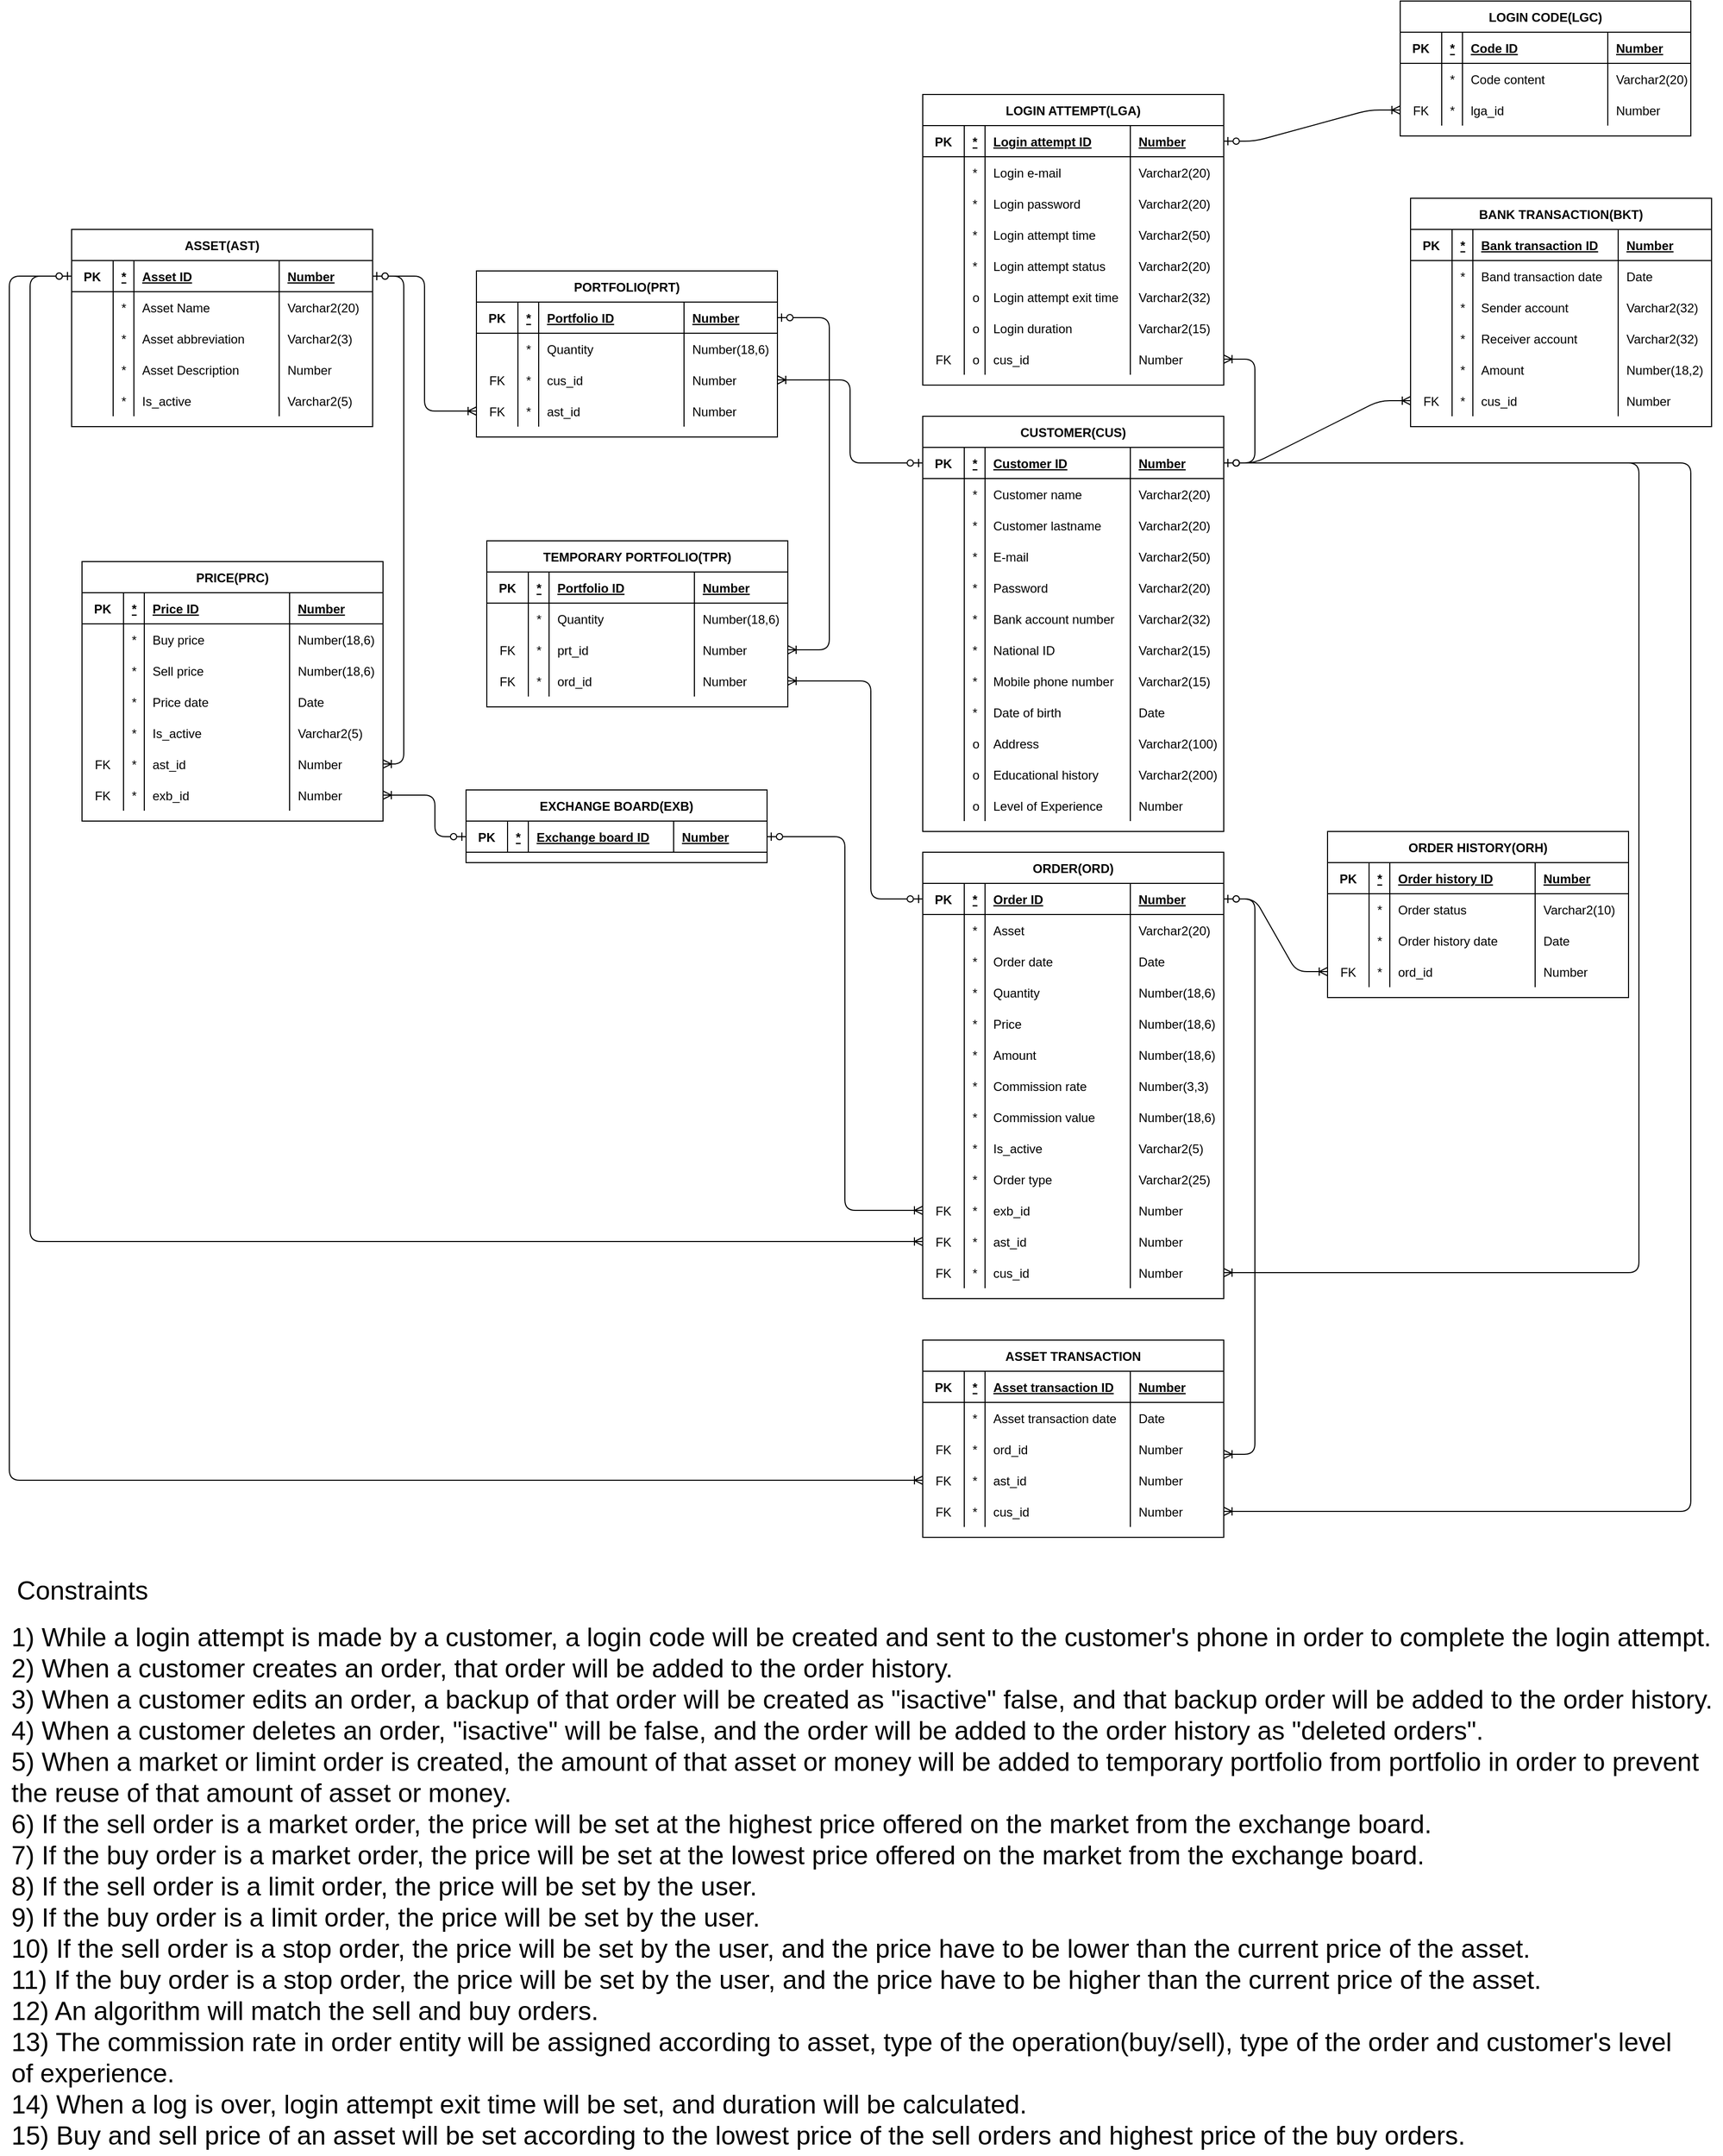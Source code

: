 <mxfile version="13.9.9" type="device"><diagram id="R2lEEEUBdFMjLlhIrx00" name="Page-1"><mxGraphModel dx="2786" dy="1906" grid="1" gridSize="10" guides="1" tooltips="1" connect="1" arrows="1" fold="1" page="1" pageScale="1" pageWidth="850" pageHeight="1100" math="0" shadow="0" extFonts="Permanent Marker^https://fonts.googleapis.com/css?family=Permanent+Marker"><root><mxCell id="0"/><mxCell id="1" parent="0"/><mxCell id="C-vyLk0tnHw3VtMMgP7b-23" value="CUSTOMER(CUS)" style="shape=table;startSize=30;container=1;collapsible=1;childLayout=tableLayout;fixedRows=1;rowLines=0;fontStyle=1;align=center;resizeLast=1;" parent="1" vertex="1"><mxGeometry x="-10" y="290" width="290" height="400" as="geometry"/></mxCell><mxCell id="C-vyLk0tnHw3VtMMgP7b-24" value="" style="shape=partialRectangle;collapsible=0;dropTarget=0;pointerEvents=0;fillColor=none;points=[[0,0.5],[1,0.5]];portConstraint=eastwest;top=0;left=0;right=0;bottom=1;" parent="C-vyLk0tnHw3VtMMgP7b-23" vertex="1"><mxGeometry y="30" width="290" height="30" as="geometry"/></mxCell><mxCell id="C-vyLk0tnHw3VtMMgP7b-25" value="PK" style="shape=partialRectangle;overflow=hidden;connectable=0;fillColor=none;top=0;left=0;bottom=0;right=0;fontStyle=1;" parent="C-vyLk0tnHw3VtMMgP7b-24" vertex="1"><mxGeometry width="40" height="30" as="geometry"/></mxCell><mxCell id="C-vyLk0tnHw3VtMMgP7b-26" value="*" style="shape=partialRectangle;overflow=hidden;connectable=0;fillColor=none;top=0;left=0;bottom=0;right=0;align=left;spacingLeft=6;fontStyle=5;verticalAlign=middle;" parent="C-vyLk0tnHw3VtMMgP7b-24" vertex="1"><mxGeometry x="40" width="20" height="30" as="geometry"/></mxCell><mxCell id="5lJAWYXRT6JMzWbJoLmS-29" value="Customer ID" style="shape=partialRectangle;overflow=hidden;connectable=0;fillColor=none;top=0;left=0;bottom=0;right=0;align=left;spacingLeft=6;fontStyle=5;" parent="C-vyLk0tnHw3VtMMgP7b-24" vertex="1"><mxGeometry x="60" width="140" height="30" as="geometry"/></mxCell><mxCell id="5lJAWYXRT6JMzWbJoLmS-27" value="Number" style="shape=partialRectangle;overflow=hidden;connectable=0;fillColor=none;top=0;left=0;bottom=0;right=0;align=left;spacingLeft=6;fontStyle=5;" parent="C-vyLk0tnHw3VtMMgP7b-24" vertex="1"><mxGeometry x="200" width="90" height="30" as="geometry"/></mxCell><mxCell id="C-vyLk0tnHw3VtMMgP7b-27" value="" style="shape=partialRectangle;collapsible=0;dropTarget=0;pointerEvents=0;fillColor=none;points=[[0,0.5],[1,0.5]];portConstraint=eastwest;top=0;left=0;right=0;bottom=0;" parent="C-vyLk0tnHw3VtMMgP7b-23" vertex="1"><mxGeometry y="60" width="290" height="30" as="geometry"/></mxCell><mxCell id="C-vyLk0tnHw3VtMMgP7b-28" value="" style="shape=partialRectangle;overflow=hidden;connectable=0;fillColor=none;top=0;left=0;bottom=0;right=0;" parent="C-vyLk0tnHw3VtMMgP7b-27" vertex="1"><mxGeometry width="40" height="30" as="geometry"/></mxCell><mxCell id="C-vyLk0tnHw3VtMMgP7b-29" value="*" style="shape=partialRectangle;overflow=hidden;connectable=0;fillColor=none;top=0;left=0;bottom=0;right=0;align=left;spacingLeft=6;" parent="C-vyLk0tnHw3VtMMgP7b-27" vertex="1"><mxGeometry x="40" width="20" height="30" as="geometry"/></mxCell><mxCell id="5lJAWYXRT6JMzWbJoLmS-30" value="Customer name" style="shape=partialRectangle;overflow=hidden;connectable=0;fillColor=none;top=0;left=0;bottom=0;right=0;align=left;spacingLeft=6;" parent="C-vyLk0tnHw3VtMMgP7b-27" vertex="1"><mxGeometry x="60" width="140" height="30" as="geometry"/></mxCell><mxCell id="5lJAWYXRT6JMzWbJoLmS-28" value="Varchar2(20)" style="shape=partialRectangle;overflow=hidden;connectable=0;fillColor=none;top=0;left=0;bottom=0;right=0;align=left;spacingLeft=6;" parent="C-vyLk0tnHw3VtMMgP7b-27" vertex="1"><mxGeometry x="200" width="90" height="30" as="geometry"/></mxCell><mxCell id="5lJAWYXRT6JMzWbJoLmS-31" style="shape=partialRectangle;collapsible=0;dropTarget=0;pointerEvents=0;fillColor=none;points=[[0,0.5],[1,0.5]];portConstraint=eastwest;top=0;left=0;right=0;bottom=0;" parent="C-vyLk0tnHw3VtMMgP7b-23" vertex="1"><mxGeometry y="90" width="290" height="30" as="geometry"/></mxCell><mxCell id="5lJAWYXRT6JMzWbJoLmS-32" style="shape=partialRectangle;overflow=hidden;connectable=0;fillColor=none;top=0;left=0;bottom=0;right=0;" parent="5lJAWYXRT6JMzWbJoLmS-31" vertex="1"><mxGeometry width="40" height="30" as="geometry"/></mxCell><mxCell id="5lJAWYXRT6JMzWbJoLmS-33" value="*" style="shape=partialRectangle;overflow=hidden;connectable=0;fillColor=none;top=0;left=0;bottom=0;right=0;align=left;spacingLeft=6;" parent="5lJAWYXRT6JMzWbJoLmS-31" vertex="1"><mxGeometry x="40" width="20" height="30" as="geometry"/></mxCell><mxCell id="5lJAWYXRT6JMzWbJoLmS-34" value="Customer lastname   " style="shape=partialRectangle;overflow=hidden;connectable=0;fillColor=none;top=0;left=0;bottom=0;right=0;align=left;spacingLeft=6;" parent="5lJAWYXRT6JMzWbJoLmS-31" vertex="1"><mxGeometry x="60" width="140" height="30" as="geometry"/></mxCell><mxCell id="5lJAWYXRT6JMzWbJoLmS-35" value="Varchar2(20)" style="shape=partialRectangle;overflow=hidden;connectable=0;fillColor=none;top=0;left=0;bottom=0;right=0;align=left;spacingLeft=6;" parent="5lJAWYXRT6JMzWbJoLmS-31" vertex="1"><mxGeometry x="200" width="90" height="30" as="geometry"/></mxCell><mxCell id="5lJAWYXRT6JMzWbJoLmS-36" style="shape=partialRectangle;collapsible=0;dropTarget=0;pointerEvents=0;fillColor=none;points=[[0,0.5],[1,0.5]];portConstraint=eastwest;top=0;left=0;right=0;bottom=0;" parent="C-vyLk0tnHw3VtMMgP7b-23" vertex="1"><mxGeometry y="120" width="290" height="30" as="geometry"/></mxCell><mxCell id="5lJAWYXRT6JMzWbJoLmS-37" style="shape=partialRectangle;overflow=hidden;connectable=0;fillColor=none;top=0;left=0;bottom=0;right=0;" parent="5lJAWYXRT6JMzWbJoLmS-36" vertex="1"><mxGeometry width="40" height="30" as="geometry"/></mxCell><mxCell id="5lJAWYXRT6JMzWbJoLmS-38" value="*" style="shape=partialRectangle;overflow=hidden;connectable=0;fillColor=none;top=0;left=0;bottom=0;right=0;align=left;spacingLeft=6;" parent="5lJAWYXRT6JMzWbJoLmS-36" vertex="1"><mxGeometry x="40" width="20" height="30" as="geometry"/></mxCell><mxCell id="5lJAWYXRT6JMzWbJoLmS-39" value="E-mail" style="shape=partialRectangle;overflow=hidden;connectable=0;fillColor=none;top=0;left=0;bottom=0;right=0;align=left;spacingLeft=6;" parent="5lJAWYXRT6JMzWbJoLmS-36" vertex="1"><mxGeometry x="60" width="140" height="30" as="geometry"/></mxCell><mxCell id="5lJAWYXRT6JMzWbJoLmS-40" value="Varchar2(50)" style="shape=partialRectangle;overflow=hidden;connectable=0;fillColor=none;top=0;left=0;bottom=0;right=0;align=left;spacingLeft=6;" parent="5lJAWYXRT6JMzWbJoLmS-36" vertex="1"><mxGeometry x="200" width="90" height="30" as="geometry"/></mxCell><mxCell id="5lJAWYXRT6JMzWbJoLmS-41" style="shape=partialRectangle;collapsible=0;dropTarget=0;pointerEvents=0;fillColor=none;points=[[0,0.5],[1,0.5]];portConstraint=eastwest;top=0;left=0;right=0;bottom=0;" parent="C-vyLk0tnHw3VtMMgP7b-23" vertex="1"><mxGeometry y="150" width="290" height="30" as="geometry"/></mxCell><mxCell id="5lJAWYXRT6JMzWbJoLmS-42" style="shape=partialRectangle;overflow=hidden;connectable=0;fillColor=none;top=0;left=0;bottom=0;right=0;" parent="5lJAWYXRT6JMzWbJoLmS-41" vertex="1"><mxGeometry width="40" height="30" as="geometry"/></mxCell><mxCell id="5lJAWYXRT6JMzWbJoLmS-43" value="*" style="shape=partialRectangle;overflow=hidden;connectable=0;fillColor=none;top=0;left=0;bottom=0;right=0;align=left;spacingLeft=6;" parent="5lJAWYXRT6JMzWbJoLmS-41" vertex="1"><mxGeometry x="40" width="20" height="30" as="geometry"/></mxCell><mxCell id="5lJAWYXRT6JMzWbJoLmS-44" value="Password" style="shape=partialRectangle;overflow=hidden;connectable=0;fillColor=none;top=0;left=0;bottom=0;right=0;align=left;spacingLeft=6;" parent="5lJAWYXRT6JMzWbJoLmS-41" vertex="1"><mxGeometry x="60" width="140" height="30" as="geometry"/></mxCell><mxCell id="5lJAWYXRT6JMzWbJoLmS-45" value="Varchar2(20)" style="shape=partialRectangle;overflow=hidden;connectable=0;fillColor=none;top=0;left=0;bottom=0;right=0;align=left;spacingLeft=6;" parent="5lJAWYXRT6JMzWbJoLmS-41" vertex="1"><mxGeometry x="200" width="90" height="30" as="geometry"/></mxCell><mxCell id="5lJAWYXRT6JMzWbJoLmS-46" style="shape=partialRectangle;collapsible=0;dropTarget=0;pointerEvents=0;fillColor=none;points=[[0,0.5],[1,0.5]];portConstraint=eastwest;top=0;left=0;right=0;bottom=0;" parent="C-vyLk0tnHw3VtMMgP7b-23" vertex="1"><mxGeometry y="180" width="290" height="30" as="geometry"/></mxCell><mxCell id="5lJAWYXRT6JMzWbJoLmS-47" style="shape=partialRectangle;overflow=hidden;connectable=0;fillColor=none;top=0;left=0;bottom=0;right=0;" parent="5lJAWYXRT6JMzWbJoLmS-46" vertex="1"><mxGeometry width="40" height="30" as="geometry"/></mxCell><mxCell id="5lJAWYXRT6JMzWbJoLmS-48" value="*" style="shape=partialRectangle;overflow=hidden;connectable=0;fillColor=none;top=0;left=0;bottom=0;right=0;align=left;spacingLeft=6;" parent="5lJAWYXRT6JMzWbJoLmS-46" vertex="1"><mxGeometry x="40" width="20" height="30" as="geometry"/></mxCell><mxCell id="5lJAWYXRT6JMzWbJoLmS-49" value="Bank account number" style="shape=partialRectangle;overflow=hidden;connectable=0;fillColor=none;top=0;left=0;bottom=0;right=0;align=left;spacingLeft=6;" parent="5lJAWYXRT6JMzWbJoLmS-46" vertex="1"><mxGeometry x="60" width="140" height="30" as="geometry"/></mxCell><mxCell id="5lJAWYXRT6JMzWbJoLmS-50" value="Varchar2(32)" style="shape=partialRectangle;overflow=hidden;connectable=0;fillColor=none;top=0;left=0;bottom=0;right=0;align=left;spacingLeft=6;" parent="5lJAWYXRT6JMzWbJoLmS-46" vertex="1"><mxGeometry x="200" width="90" height="30" as="geometry"/></mxCell><mxCell id="5lJAWYXRT6JMzWbJoLmS-51" style="shape=partialRectangle;collapsible=0;dropTarget=0;pointerEvents=0;fillColor=none;points=[[0,0.5],[1,0.5]];portConstraint=eastwest;top=0;left=0;right=0;bottom=0;" parent="C-vyLk0tnHw3VtMMgP7b-23" vertex="1"><mxGeometry y="210" width="290" height="30" as="geometry"/></mxCell><mxCell id="5lJAWYXRT6JMzWbJoLmS-52" style="shape=partialRectangle;overflow=hidden;connectable=0;fillColor=none;top=0;left=0;bottom=0;right=0;" parent="5lJAWYXRT6JMzWbJoLmS-51" vertex="1"><mxGeometry width="40" height="30" as="geometry"/></mxCell><mxCell id="5lJAWYXRT6JMzWbJoLmS-53" value="*" style="shape=partialRectangle;overflow=hidden;connectable=0;fillColor=none;top=0;left=0;bottom=0;right=0;align=left;spacingLeft=6;" parent="5lJAWYXRT6JMzWbJoLmS-51" vertex="1"><mxGeometry x="40" width="20" height="30" as="geometry"/></mxCell><mxCell id="5lJAWYXRT6JMzWbJoLmS-54" value="National ID" style="shape=partialRectangle;overflow=hidden;connectable=0;fillColor=none;top=0;left=0;bottom=0;right=0;align=left;spacingLeft=6;" parent="5lJAWYXRT6JMzWbJoLmS-51" vertex="1"><mxGeometry x="60" width="140" height="30" as="geometry"/></mxCell><mxCell id="5lJAWYXRT6JMzWbJoLmS-55" value="Varchar2(15)" style="shape=partialRectangle;overflow=hidden;connectable=0;fillColor=none;top=0;left=0;bottom=0;right=0;align=left;spacingLeft=6;" parent="5lJAWYXRT6JMzWbJoLmS-51" vertex="1"><mxGeometry x="200" width="90" height="30" as="geometry"/></mxCell><mxCell id="5lJAWYXRT6JMzWbJoLmS-56" style="shape=partialRectangle;collapsible=0;dropTarget=0;pointerEvents=0;fillColor=none;points=[[0,0.5],[1,0.5]];portConstraint=eastwest;top=0;left=0;right=0;bottom=0;" parent="C-vyLk0tnHw3VtMMgP7b-23" vertex="1"><mxGeometry y="240" width="290" height="30" as="geometry"/></mxCell><mxCell id="5lJAWYXRT6JMzWbJoLmS-57" style="shape=partialRectangle;overflow=hidden;connectable=0;fillColor=none;top=0;left=0;bottom=0;right=0;" parent="5lJAWYXRT6JMzWbJoLmS-56" vertex="1"><mxGeometry width="40" height="30" as="geometry"/></mxCell><mxCell id="5lJAWYXRT6JMzWbJoLmS-58" value="*" style="shape=partialRectangle;overflow=hidden;connectable=0;fillColor=none;top=0;left=0;bottom=0;right=0;align=left;spacingLeft=6;" parent="5lJAWYXRT6JMzWbJoLmS-56" vertex="1"><mxGeometry x="40" width="20" height="30" as="geometry"/></mxCell><mxCell id="5lJAWYXRT6JMzWbJoLmS-59" value="Mobile phone number" style="shape=partialRectangle;overflow=hidden;connectable=0;fillColor=none;top=0;left=0;bottom=0;right=0;align=left;spacingLeft=6;" parent="5lJAWYXRT6JMzWbJoLmS-56" vertex="1"><mxGeometry x="60" width="140" height="30" as="geometry"/></mxCell><mxCell id="5lJAWYXRT6JMzWbJoLmS-60" value="Varchar2(15)" style="shape=partialRectangle;overflow=hidden;connectable=0;fillColor=none;top=0;left=0;bottom=0;right=0;align=left;spacingLeft=6;" parent="5lJAWYXRT6JMzWbJoLmS-56" vertex="1"><mxGeometry x="200" width="90" height="30" as="geometry"/></mxCell><mxCell id="5lJAWYXRT6JMzWbJoLmS-61" style="shape=partialRectangle;collapsible=0;dropTarget=0;pointerEvents=0;fillColor=none;points=[[0,0.5],[1,0.5]];portConstraint=eastwest;top=0;left=0;right=0;bottom=0;" parent="C-vyLk0tnHw3VtMMgP7b-23" vertex="1"><mxGeometry y="270" width="290" height="30" as="geometry"/></mxCell><mxCell id="5lJAWYXRT6JMzWbJoLmS-62" style="shape=partialRectangle;overflow=hidden;connectable=0;fillColor=none;top=0;left=0;bottom=0;right=0;" parent="5lJAWYXRT6JMzWbJoLmS-61" vertex="1"><mxGeometry width="40" height="30" as="geometry"/></mxCell><mxCell id="5lJAWYXRT6JMzWbJoLmS-63" value="*" style="shape=partialRectangle;overflow=hidden;connectable=0;fillColor=none;top=0;left=0;bottom=0;right=0;align=left;spacingLeft=6;" parent="5lJAWYXRT6JMzWbJoLmS-61" vertex="1"><mxGeometry x="40" width="20" height="30" as="geometry"/></mxCell><mxCell id="5lJAWYXRT6JMzWbJoLmS-64" value="Date of birth" style="shape=partialRectangle;overflow=hidden;connectable=0;fillColor=none;top=0;left=0;bottom=0;right=0;align=left;spacingLeft=6;" parent="5lJAWYXRT6JMzWbJoLmS-61" vertex="1"><mxGeometry x="60" width="140" height="30" as="geometry"/></mxCell><mxCell id="5lJAWYXRT6JMzWbJoLmS-65" value="Date" style="shape=partialRectangle;overflow=hidden;connectable=0;fillColor=none;top=0;left=0;bottom=0;right=0;align=left;spacingLeft=6;" parent="5lJAWYXRT6JMzWbJoLmS-61" vertex="1"><mxGeometry x="200" width="90" height="30" as="geometry"/></mxCell><mxCell id="5lJAWYXRT6JMzWbJoLmS-66" style="shape=partialRectangle;collapsible=0;dropTarget=0;pointerEvents=0;fillColor=none;points=[[0,0.5],[1,0.5]];portConstraint=eastwest;top=0;left=0;right=0;bottom=0;" parent="C-vyLk0tnHw3VtMMgP7b-23" vertex="1"><mxGeometry y="300" width="290" height="30" as="geometry"/></mxCell><mxCell id="5lJAWYXRT6JMzWbJoLmS-67" style="shape=partialRectangle;overflow=hidden;connectable=0;fillColor=none;top=0;left=0;bottom=0;right=0;" parent="5lJAWYXRT6JMzWbJoLmS-66" vertex="1"><mxGeometry width="40" height="30" as="geometry"/></mxCell><mxCell id="5lJAWYXRT6JMzWbJoLmS-68" value="o" style="shape=partialRectangle;overflow=hidden;connectable=0;fillColor=none;top=0;left=0;bottom=0;right=0;align=left;spacingLeft=6;" parent="5lJAWYXRT6JMzWbJoLmS-66" vertex="1"><mxGeometry x="40" width="20" height="30" as="geometry"/></mxCell><mxCell id="5lJAWYXRT6JMzWbJoLmS-69" value="Address" style="shape=partialRectangle;overflow=hidden;connectable=0;fillColor=none;top=0;left=0;bottom=0;right=0;align=left;spacingLeft=6;" parent="5lJAWYXRT6JMzWbJoLmS-66" vertex="1"><mxGeometry x="60" width="140" height="30" as="geometry"/></mxCell><mxCell id="5lJAWYXRT6JMzWbJoLmS-70" value="Varchar2(100)" style="shape=partialRectangle;overflow=hidden;connectable=0;fillColor=none;top=0;left=0;bottom=0;right=0;align=left;spacingLeft=6;" parent="5lJAWYXRT6JMzWbJoLmS-66" vertex="1"><mxGeometry x="200" width="90" height="30" as="geometry"/></mxCell><mxCell id="5lJAWYXRT6JMzWbJoLmS-71" style="shape=partialRectangle;collapsible=0;dropTarget=0;pointerEvents=0;fillColor=none;points=[[0,0.5],[1,0.5]];portConstraint=eastwest;top=0;left=0;right=0;bottom=0;" parent="C-vyLk0tnHw3VtMMgP7b-23" vertex="1"><mxGeometry y="330" width="290" height="30" as="geometry"/></mxCell><mxCell id="5lJAWYXRT6JMzWbJoLmS-72" style="shape=partialRectangle;overflow=hidden;connectable=0;fillColor=none;top=0;left=0;bottom=0;right=0;" parent="5lJAWYXRT6JMzWbJoLmS-71" vertex="1"><mxGeometry width="40" height="30" as="geometry"/></mxCell><mxCell id="5lJAWYXRT6JMzWbJoLmS-73" value="o" style="shape=partialRectangle;overflow=hidden;connectable=0;fillColor=none;top=0;left=0;bottom=0;right=0;align=left;spacingLeft=6;" parent="5lJAWYXRT6JMzWbJoLmS-71" vertex="1"><mxGeometry x="40" width="20" height="30" as="geometry"/></mxCell><mxCell id="5lJAWYXRT6JMzWbJoLmS-74" value="Educational history" style="shape=partialRectangle;overflow=hidden;connectable=0;fillColor=none;top=0;left=0;bottom=0;right=0;align=left;spacingLeft=6;" parent="5lJAWYXRT6JMzWbJoLmS-71" vertex="1"><mxGeometry x="60" width="140" height="30" as="geometry"/></mxCell><mxCell id="5lJAWYXRT6JMzWbJoLmS-75" value="Varchar2(200)" style="shape=partialRectangle;overflow=hidden;connectable=0;fillColor=none;top=0;left=0;bottom=0;right=0;align=left;spacingLeft=6;" parent="5lJAWYXRT6JMzWbJoLmS-71" vertex="1"><mxGeometry x="200" width="90" height="30" as="geometry"/></mxCell><mxCell id="5lJAWYXRT6JMzWbJoLmS-76" style="shape=partialRectangle;collapsible=0;dropTarget=0;pointerEvents=0;fillColor=none;points=[[0,0.5],[1,0.5]];portConstraint=eastwest;top=0;left=0;right=0;bottom=0;" parent="C-vyLk0tnHw3VtMMgP7b-23" vertex="1"><mxGeometry y="360" width="290" height="30" as="geometry"/></mxCell><mxCell id="5lJAWYXRT6JMzWbJoLmS-77" style="shape=partialRectangle;overflow=hidden;connectable=0;fillColor=none;top=0;left=0;bottom=0;right=0;" parent="5lJAWYXRT6JMzWbJoLmS-76" vertex="1"><mxGeometry width="40" height="30" as="geometry"/></mxCell><mxCell id="5lJAWYXRT6JMzWbJoLmS-78" value="o" style="shape=partialRectangle;overflow=hidden;connectable=0;fillColor=none;top=0;left=0;bottom=0;right=0;align=left;spacingLeft=6;" parent="5lJAWYXRT6JMzWbJoLmS-76" vertex="1"><mxGeometry x="40" width="20" height="30" as="geometry"/></mxCell><mxCell id="5lJAWYXRT6JMzWbJoLmS-79" value="Level of Experience" style="shape=partialRectangle;overflow=hidden;connectable=0;fillColor=none;top=0;left=0;bottom=0;right=0;align=left;spacingLeft=6;" parent="5lJAWYXRT6JMzWbJoLmS-76" vertex="1"><mxGeometry x="60" width="140" height="30" as="geometry"/></mxCell><mxCell id="5lJAWYXRT6JMzWbJoLmS-80" value="Number" style="shape=partialRectangle;overflow=hidden;connectable=0;fillColor=none;top=0;left=0;bottom=0;right=0;align=left;spacingLeft=6;" parent="5lJAWYXRT6JMzWbJoLmS-76" vertex="1"><mxGeometry x="200" width="90" height="30" as="geometry"/></mxCell><mxCell id="5lJAWYXRT6JMzWbJoLmS-101" value="LOGIN ATTEMPT(LGA)" style="shape=table;startSize=30;container=1;collapsible=1;childLayout=tableLayout;fixedRows=1;rowLines=0;fontStyle=1;align=center;resizeLast=1;" parent="1" vertex="1"><mxGeometry x="-10" y="-20" width="290" height="280" as="geometry"/></mxCell><mxCell id="5lJAWYXRT6JMzWbJoLmS-102" value="" style="shape=partialRectangle;collapsible=0;dropTarget=0;pointerEvents=0;fillColor=none;points=[[0,0.5],[1,0.5]];portConstraint=eastwest;top=0;left=0;right=0;bottom=1;" parent="5lJAWYXRT6JMzWbJoLmS-101" vertex="1"><mxGeometry y="30" width="290" height="30" as="geometry"/></mxCell><mxCell id="5lJAWYXRT6JMzWbJoLmS-103" value="PK" style="shape=partialRectangle;overflow=hidden;connectable=0;fillColor=none;top=0;left=0;bottom=0;right=0;fontStyle=1;" parent="5lJAWYXRT6JMzWbJoLmS-102" vertex="1"><mxGeometry width="40" height="30" as="geometry"/></mxCell><mxCell id="5lJAWYXRT6JMzWbJoLmS-104" value="*" style="shape=partialRectangle;overflow=hidden;connectable=0;fillColor=none;top=0;left=0;bottom=0;right=0;align=left;spacingLeft=6;fontStyle=5;verticalAlign=middle;" parent="5lJAWYXRT6JMzWbJoLmS-102" vertex="1"><mxGeometry x="40" width="20" height="30" as="geometry"/></mxCell><mxCell id="5lJAWYXRT6JMzWbJoLmS-105" value="Login attempt ID" style="shape=partialRectangle;overflow=hidden;connectable=0;fillColor=none;top=0;left=0;bottom=0;right=0;align=left;spacingLeft=6;fontStyle=5;" parent="5lJAWYXRT6JMzWbJoLmS-102" vertex="1"><mxGeometry x="60" width="140" height="30" as="geometry"/></mxCell><mxCell id="5lJAWYXRT6JMzWbJoLmS-106" value="Number" style="shape=partialRectangle;overflow=hidden;connectable=0;fillColor=none;top=0;left=0;bottom=0;right=0;align=left;spacingLeft=6;fontStyle=5;" parent="5lJAWYXRT6JMzWbJoLmS-102" vertex="1"><mxGeometry x="200" width="90" height="30" as="geometry"/></mxCell><mxCell id="5lJAWYXRT6JMzWbJoLmS-107" value="" style="shape=partialRectangle;collapsible=0;dropTarget=0;pointerEvents=0;fillColor=none;points=[[0,0.5],[1,0.5]];portConstraint=eastwest;top=0;left=0;right=0;bottom=0;" parent="5lJAWYXRT6JMzWbJoLmS-101" vertex="1"><mxGeometry y="60" width="290" height="30" as="geometry"/></mxCell><mxCell id="5lJAWYXRT6JMzWbJoLmS-108" value="" style="shape=partialRectangle;overflow=hidden;connectable=0;fillColor=none;top=0;left=0;bottom=0;right=0;" parent="5lJAWYXRT6JMzWbJoLmS-107" vertex="1"><mxGeometry width="40" height="30" as="geometry"/></mxCell><mxCell id="5lJAWYXRT6JMzWbJoLmS-109" value="*" style="shape=partialRectangle;overflow=hidden;connectable=0;fillColor=none;top=0;left=0;bottom=0;right=0;align=left;spacingLeft=6;" parent="5lJAWYXRT6JMzWbJoLmS-107" vertex="1"><mxGeometry x="40" width="20" height="30" as="geometry"/></mxCell><mxCell id="5lJAWYXRT6JMzWbJoLmS-110" value="Login e-mail" style="shape=partialRectangle;overflow=hidden;connectable=0;fillColor=none;top=0;left=0;bottom=0;right=0;align=left;spacingLeft=6;" parent="5lJAWYXRT6JMzWbJoLmS-107" vertex="1"><mxGeometry x="60" width="140" height="30" as="geometry"/></mxCell><mxCell id="5lJAWYXRT6JMzWbJoLmS-111" value="Varchar2(20)" style="shape=partialRectangle;overflow=hidden;connectable=0;fillColor=none;top=0;left=0;bottom=0;right=0;align=left;spacingLeft=6;" parent="5lJAWYXRT6JMzWbJoLmS-107" vertex="1"><mxGeometry x="200" width="90" height="30" as="geometry"/></mxCell><mxCell id="5lJAWYXRT6JMzWbJoLmS-112" style="shape=partialRectangle;collapsible=0;dropTarget=0;pointerEvents=0;fillColor=none;points=[[0,0.5],[1,0.5]];portConstraint=eastwest;top=0;left=0;right=0;bottom=0;" parent="5lJAWYXRT6JMzWbJoLmS-101" vertex="1"><mxGeometry y="90" width="290" height="30" as="geometry"/></mxCell><mxCell id="5lJAWYXRT6JMzWbJoLmS-113" style="shape=partialRectangle;overflow=hidden;connectable=0;fillColor=none;top=0;left=0;bottom=0;right=0;" parent="5lJAWYXRT6JMzWbJoLmS-112" vertex="1"><mxGeometry width="40" height="30" as="geometry"/></mxCell><mxCell id="5lJAWYXRT6JMzWbJoLmS-114" value="*" style="shape=partialRectangle;overflow=hidden;connectable=0;fillColor=none;top=0;left=0;bottom=0;right=0;align=left;spacingLeft=6;" parent="5lJAWYXRT6JMzWbJoLmS-112" vertex="1"><mxGeometry x="40" width="20" height="30" as="geometry"/></mxCell><mxCell id="5lJAWYXRT6JMzWbJoLmS-115" value="Login password" style="shape=partialRectangle;overflow=hidden;connectable=0;fillColor=none;top=0;left=0;bottom=0;right=0;align=left;spacingLeft=6;" parent="5lJAWYXRT6JMzWbJoLmS-112" vertex="1"><mxGeometry x="60" width="140" height="30" as="geometry"/></mxCell><mxCell id="5lJAWYXRT6JMzWbJoLmS-116" value="Varchar2(20)" style="shape=partialRectangle;overflow=hidden;connectable=0;fillColor=none;top=0;left=0;bottom=0;right=0;align=left;spacingLeft=6;" parent="5lJAWYXRT6JMzWbJoLmS-112" vertex="1"><mxGeometry x="200" width="90" height="30" as="geometry"/></mxCell><mxCell id="5lJAWYXRT6JMzWbJoLmS-117" style="shape=partialRectangle;collapsible=0;dropTarget=0;pointerEvents=0;fillColor=none;points=[[0,0.5],[1,0.5]];portConstraint=eastwest;top=0;left=0;right=0;bottom=0;" parent="5lJAWYXRT6JMzWbJoLmS-101" vertex="1"><mxGeometry y="120" width="290" height="30" as="geometry"/></mxCell><mxCell id="5lJAWYXRT6JMzWbJoLmS-118" style="shape=partialRectangle;overflow=hidden;connectable=0;fillColor=none;top=0;left=0;bottom=0;right=0;" parent="5lJAWYXRT6JMzWbJoLmS-117" vertex="1"><mxGeometry width="40" height="30" as="geometry"/></mxCell><mxCell id="5lJAWYXRT6JMzWbJoLmS-119" value="*" style="shape=partialRectangle;overflow=hidden;connectable=0;fillColor=none;top=0;left=0;bottom=0;right=0;align=left;spacingLeft=6;" parent="5lJAWYXRT6JMzWbJoLmS-117" vertex="1"><mxGeometry x="40" width="20" height="30" as="geometry"/></mxCell><mxCell id="5lJAWYXRT6JMzWbJoLmS-120" value="Login attempt time" style="shape=partialRectangle;overflow=hidden;connectable=0;fillColor=none;top=0;left=0;bottom=0;right=0;align=left;spacingLeft=6;" parent="5lJAWYXRT6JMzWbJoLmS-117" vertex="1"><mxGeometry x="60" width="140" height="30" as="geometry"/></mxCell><mxCell id="5lJAWYXRT6JMzWbJoLmS-121" value="Varchar2(50)" style="shape=partialRectangle;overflow=hidden;connectable=0;fillColor=none;top=0;left=0;bottom=0;right=0;align=left;spacingLeft=6;" parent="5lJAWYXRT6JMzWbJoLmS-117" vertex="1"><mxGeometry x="200" width="90" height="30" as="geometry"/></mxCell><mxCell id="5lJAWYXRT6JMzWbJoLmS-122" style="shape=partialRectangle;collapsible=0;dropTarget=0;pointerEvents=0;fillColor=none;points=[[0,0.5],[1,0.5]];portConstraint=eastwest;top=0;left=0;right=0;bottom=0;" parent="5lJAWYXRT6JMzWbJoLmS-101" vertex="1"><mxGeometry y="150" width="290" height="30" as="geometry"/></mxCell><mxCell id="5lJAWYXRT6JMzWbJoLmS-123" style="shape=partialRectangle;overflow=hidden;connectable=0;fillColor=none;top=0;left=0;bottom=0;right=0;" parent="5lJAWYXRT6JMzWbJoLmS-122" vertex="1"><mxGeometry width="40" height="30" as="geometry"/></mxCell><mxCell id="5lJAWYXRT6JMzWbJoLmS-124" value="*" style="shape=partialRectangle;overflow=hidden;connectable=0;fillColor=none;top=0;left=0;bottom=0;right=0;align=left;spacingLeft=6;" parent="5lJAWYXRT6JMzWbJoLmS-122" vertex="1"><mxGeometry x="40" width="20" height="30" as="geometry"/></mxCell><mxCell id="5lJAWYXRT6JMzWbJoLmS-125" value="Login attempt status" style="shape=partialRectangle;overflow=hidden;connectable=0;fillColor=none;top=0;left=0;bottom=0;right=0;align=left;spacingLeft=6;" parent="5lJAWYXRT6JMzWbJoLmS-122" vertex="1"><mxGeometry x="60" width="140" height="30" as="geometry"/></mxCell><mxCell id="5lJAWYXRT6JMzWbJoLmS-126" value="Varchar2(20)" style="shape=partialRectangle;overflow=hidden;connectable=0;fillColor=none;top=0;left=0;bottom=0;right=0;align=left;spacingLeft=6;" parent="5lJAWYXRT6JMzWbJoLmS-122" vertex="1"><mxGeometry x="200" width="90" height="30" as="geometry"/></mxCell><mxCell id="5lJAWYXRT6JMzWbJoLmS-127" style="shape=partialRectangle;collapsible=0;dropTarget=0;pointerEvents=0;fillColor=none;points=[[0,0.5],[1,0.5]];portConstraint=eastwest;top=0;left=0;right=0;bottom=0;" parent="5lJAWYXRT6JMzWbJoLmS-101" vertex="1"><mxGeometry y="180" width="290" height="30" as="geometry"/></mxCell><mxCell id="5lJAWYXRT6JMzWbJoLmS-128" style="shape=partialRectangle;overflow=hidden;connectable=0;fillColor=none;top=0;left=0;bottom=0;right=0;" parent="5lJAWYXRT6JMzWbJoLmS-127" vertex="1"><mxGeometry width="40" height="30" as="geometry"/></mxCell><mxCell id="5lJAWYXRT6JMzWbJoLmS-129" value="o" style="shape=partialRectangle;overflow=hidden;connectable=0;fillColor=none;top=0;left=0;bottom=0;right=0;align=left;spacingLeft=6;" parent="5lJAWYXRT6JMzWbJoLmS-127" vertex="1"><mxGeometry x="40" width="20" height="30" as="geometry"/></mxCell><mxCell id="5lJAWYXRT6JMzWbJoLmS-130" value="Login attempt exit time" style="shape=partialRectangle;overflow=hidden;connectable=0;fillColor=none;top=0;left=0;bottom=0;right=0;align=left;spacingLeft=6;" parent="5lJAWYXRT6JMzWbJoLmS-127" vertex="1"><mxGeometry x="60" width="140" height="30" as="geometry"/></mxCell><mxCell id="5lJAWYXRT6JMzWbJoLmS-131" value="Varchar2(32)" style="shape=partialRectangle;overflow=hidden;connectable=0;fillColor=none;top=0;left=0;bottom=0;right=0;align=left;spacingLeft=6;" parent="5lJAWYXRT6JMzWbJoLmS-127" vertex="1"><mxGeometry x="200" width="90" height="30" as="geometry"/></mxCell><mxCell id="5lJAWYXRT6JMzWbJoLmS-132" style="shape=partialRectangle;collapsible=0;dropTarget=0;pointerEvents=0;fillColor=none;points=[[0,0.5],[1,0.5]];portConstraint=eastwest;top=0;left=0;right=0;bottom=0;" parent="5lJAWYXRT6JMzWbJoLmS-101" vertex="1"><mxGeometry y="210" width="290" height="30" as="geometry"/></mxCell><mxCell id="5lJAWYXRT6JMzWbJoLmS-133" style="shape=partialRectangle;overflow=hidden;connectable=0;fillColor=none;top=0;left=0;bottom=0;right=0;" parent="5lJAWYXRT6JMzWbJoLmS-132" vertex="1"><mxGeometry width="40" height="30" as="geometry"/></mxCell><mxCell id="5lJAWYXRT6JMzWbJoLmS-134" value="o" style="shape=partialRectangle;overflow=hidden;connectable=0;fillColor=none;top=0;left=0;bottom=0;right=0;align=left;spacingLeft=6;" parent="5lJAWYXRT6JMzWbJoLmS-132" vertex="1"><mxGeometry x="40" width="20" height="30" as="geometry"/></mxCell><mxCell id="5lJAWYXRT6JMzWbJoLmS-135" value="Login duration" style="shape=partialRectangle;overflow=hidden;connectable=0;fillColor=none;top=0;left=0;bottom=0;right=0;align=left;spacingLeft=6;" parent="5lJAWYXRT6JMzWbJoLmS-132" vertex="1"><mxGeometry x="60" width="140" height="30" as="geometry"/></mxCell><mxCell id="5lJAWYXRT6JMzWbJoLmS-136" value="Varchar2(15)" style="shape=partialRectangle;overflow=hidden;connectable=0;fillColor=none;top=0;left=0;bottom=0;right=0;align=left;spacingLeft=6;" parent="5lJAWYXRT6JMzWbJoLmS-132" vertex="1"><mxGeometry x="200" width="90" height="30" as="geometry"/></mxCell><mxCell id="5lJAWYXRT6JMzWbJoLmS-162" style="shape=partialRectangle;collapsible=0;dropTarget=0;pointerEvents=0;fillColor=none;points=[[0,0.5],[1,0.5]];portConstraint=eastwest;top=0;left=0;right=0;bottom=0;" parent="5lJAWYXRT6JMzWbJoLmS-101" vertex="1"><mxGeometry y="240" width="290" height="30" as="geometry"/></mxCell><mxCell id="5lJAWYXRT6JMzWbJoLmS-163" value="FK" style="shape=partialRectangle;overflow=hidden;connectable=0;fillColor=none;top=0;left=0;bottom=0;right=0;" parent="5lJAWYXRT6JMzWbJoLmS-162" vertex="1"><mxGeometry width="40" height="30" as="geometry"/></mxCell><mxCell id="5lJAWYXRT6JMzWbJoLmS-164" value="o" style="shape=partialRectangle;overflow=hidden;connectable=0;fillColor=none;top=0;left=0;bottom=0;right=0;align=left;spacingLeft=6;" parent="5lJAWYXRT6JMzWbJoLmS-162" vertex="1"><mxGeometry x="40" width="20" height="30" as="geometry"/></mxCell><mxCell id="5lJAWYXRT6JMzWbJoLmS-165" value="cus_id" style="shape=partialRectangle;overflow=hidden;connectable=0;fillColor=none;top=0;left=0;bottom=0;right=0;align=left;spacingLeft=6;" parent="5lJAWYXRT6JMzWbJoLmS-162" vertex="1"><mxGeometry x="60" width="140" height="30" as="geometry"/></mxCell><mxCell id="5lJAWYXRT6JMzWbJoLmS-166" value="Number" style="shape=partialRectangle;overflow=hidden;connectable=0;fillColor=none;top=0;left=0;bottom=0;right=0;align=left;spacingLeft=6;" parent="5lJAWYXRT6JMzWbJoLmS-162" vertex="1"><mxGeometry x="200" width="90" height="30" as="geometry"/></mxCell><mxCell id="5lJAWYXRT6JMzWbJoLmS-167" value="LOGIN CODE(LGC)" style="shape=table;startSize=30;container=1;collapsible=1;childLayout=tableLayout;fixedRows=1;rowLines=0;fontStyle=1;align=center;resizeLast=1;" parent="1" vertex="1"><mxGeometry x="450" y="-110" width="280" height="130" as="geometry"/></mxCell><mxCell id="5lJAWYXRT6JMzWbJoLmS-168" value="" style="shape=partialRectangle;collapsible=0;dropTarget=0;pointerEvents=0;fillColor=none;points=[[0,0.5],[1,0.5]];portConstraint=eastwest;top=0;left=0;right=0;bottom=1;" parent="5lJAWYXRT6JMzWbJoLmS-167" vertex="1"><mxGeometry y="30" width="280" height="30" as="geometry"/></mxCell><mxCell id="5lJAWYXRT6JMzWbJoLmS-169" value="PK" style="shape=partialRectangle;overflow=hidden;connectable=0;fillColor=none;top=0;left=0;bottom=0;right=0;fontStyle=1;" parent="5lJAWYXRT6JMzWbJoLmS-168" vertex="1"><mxGeometry width="40" height="30" as="geometry"/></mxCell><mxCell id="5lJAWYXRT6JMzWbJoLmS-170" value="*" style="shape=partialRectangle;overflow=hidden;connectable=0;fillColor=none;top=0;left=0;bottom=0;right=0;align=left;spacingLeft=6;fontStyle=5;verticalAlign=middle;" parent="5lJAWYXRT6JMzWbJoLmS-168" vertex="1"><mxGeometry x="40" width="20" height="30" as="geometry"/></mxCell><mxCell id="5lJAWYXRT6JMzWbJoLmS-171" value="Code ID" style="shape=partialRectangle;overflow=hidden;connectable=0;fillColor=none;top=0;left=0;bottom=0;right=0;align=left;spacingLeft=6;fontStyle=5;" parent="5lJAWYXRT6JMzWbJoLmS-168" vertex="1"><mxGeometry x="60" width="140" height="30" as="geometry"/></mxCell><mxCell id="5lJAWYXRT6JMzWbJoLmS-172" value="Number" style="shape=partialRectangle;overflow=hidden;connectable=0;fillColor=none;top=0;left=0;bottom=0;right=0;align=left;spacingLeft=6;fontStyle=5;" parent="5lJAWYXRT6JMzWbJoLmS-168" vertex="1"><mxGeometry x="200" width="80" height="30" as="geometry"/></mxCell><mxCell id="5lJAWYXRT6JMzWbJoLmS-173" value="" style="shape=partialRectangle;collapsible=0;dropTarget=0;pointerEvents=0;fillColor=none;points=[[0,0.5],[1,0.5]];portConstraint=eastwest;top=0;left=0;right=0;bottom=0;" parent="5lJAWYXRT6JMzWbJoLmS-167" vertex="1"><mxGeometry y="60" width="280" height="30" as="geometry"/></mxCell><mxCell id="5lJAWYXRT6JMzWbJoLmS-174" value="" style="shape=partialRectangle;overflow=hidden;connectable=0;fillColor=none;top=0;left=0;bottom=0;right=0;" parent="5lJAWYXRT6JMzWbJoLmS-173" vertex="1"><mxGeometry width="40" height="30" as="geometry"/></mxCell><mxCell id="5lJAWYXRT6JMzWbJoLmS-175" value="*" style="shape=partialRectangle;overflow=hidden;connectable=0;fillColor=none;top=0;left=0;bottom=0;right=0;align=left;spacingLeft=6;" parent="5lJAWYXRT6JMzWbJoLmS-173" vertex="1"><mxGeometry x="40" width="20" height="30" as="geometry"/></mxCell><mxCell id="5lJAWYXRT6JMzWbJoLmS-176" value="Code content" style="shape=partialRectangle;overflow=hidden;connectable=0;fillColor=none;top=0;left=0;bottom=0;right=0;align=left;spacingLeft=6;" parent="5lJAWYXRT6JMzWbJoLmS-173" vertex="1"><mxGeometry x="60" width="140" height="30" as="geometry"/></mxCell><mxCell id="5lJAWYXRT6JMzWbJoLmS-177" value="Varchar2(20)" style="shape=partialRectangle;overflow=hidden;connectable=0;fillColor=none;top=0;left=0;bottom=0;right=0;align=left;spacingLeft=6;" parent="5lJAWYXRT6JMzWbJoLmS-173" vertex="1"><mxGeometry x="200" width="80" height="30" as="geometry"/></mxCell><mxCell id="5lJAWYXRT6JMzWbJoLmS-178" style="shape=partialRectangle;collapsible=0;dropTarget=0;pointerEvents=0;fillColor=none;points=[[0,0.5],[1,0.5]];portConstraint=eastwest;top=0;left=0;right=0;bottom=0;" parent="5lJAWYXRT6JMzWbJoLmS-167" vertex="1"><mxGeometry y="90" width="280" height="30" as="geometry"/></mxCell><mxCell id="5lJAWYXRT6JMzWbJoLmS-179" value="FK" style="shape=partialRectangle;overflow=hidden;connectable=0;fillColor=none;top=0;left=0;bottom=0;right=0;" parent="5lJAWYXRT6JMzWbJoLmS-178" vertex="1"><mxGeometry width="40" height="30" as="geometry"/></mxCell><mxCell id="5lJAWYXRT6JMzWbJoLmS-180" value="*" style="shape=partialRectangle;overflow=hidden;connectable=0;fillColor=none;top=0;left=0;bottom=0;right=0;align=left;spacingLeft=6;" parent="5lJAWYXRT6JMzWbJoLmS-178" vertex="1"><mxGeometry x="40" width="20" height="30" as="geometry"/></mxCell><mxCell id="5lJAWYXRT6JMzWbJoLmS-181" value="lga_id" style="shape=partialRectangle;overflow=hidden;connectable=0;fillColor=none;top=0;left=0;bottom=0;right=0;align=left;spacingLeft=6;" parent="5lJAWYXRT6JMzWbJoLmS-178" vertex="1"><mxGeometry x="60" width="140" height="30" as="geometry"/></mxCell><mxCell id="5lJAWYXRT6JMzWbJoLmS-182" value="Number" style="shape=partialRectangle;overflow=hidden;connectable=0;fillColor=none;top=0;left=0;bottom=0;right=0;align=left;spacingLeft=6;" parent="5lJAWYXRT6JMzWbJoLmS-178" vertex="1"><mxGeometry x="200" width="80" height="30" as="geometry"/></mxCell><mxCell id="5lJAWYXRT6JMzWbJoLmS-208" value="" style="edgeStyle=entityRelationEdgeStyle;fontSize=12;html=1;endArrow=ERoneToMany;startArrow=ERzeroToOne;exitX=1;exitY=0.5;exitDx=0;exitDy=0;entryX=0;entryY=0.5;entryDx=0;entryDy=0;" parent="1" source="5lJAWYXRT6JMzWbJoLmS-102" target="5lJAWYXRT6JMzWbJoLmS-178" edge="1"><mxGeometry width="100" height="100" relative="1" as="geometry"><mxPoint x="370" y="340" as="sourcePoint"/><mxPoint x="470" y="240" as="targetPoint"/></mxGeometry></mxCell><mxCell id="5lJAWYXRT6JMzWbJoLmS-210" value="" style="edgeStyle=orthogonalEdgeStyle;fontSize=12;html=1;endArrow=ERoneToMany;startArrow=ERzeroToOne;exitX=1;exitY=0.5;exitDx=0;exitDy=0;entryX=1;entryY=0.5;entryDx=0;entryDy=0;" parent="1" source="C-vyLk0tnHw3VtMMgP7b-24" target="5lJAWYXRT6JMzWbJoLmS-162" edge="1"><mxGeometry width="100" height="100" relative="1" as="geometry"><mxPoint x="280" y="35" as="sourcePoint"/><mxPoint x="460" y="5" as="targetPoint"/><Array as="points"><mxPoint x="310" y="335"/><mxPoint x="310" y="235"/></Array></mxGeometry></mxCell><mxCell id="5lJAWYXRT6JMzWbJoLmS-211" value="BANK TRANSACTION(BKT)" style="shape=table;startSize=30;container=1;collapsible=1;childLayout=tableLayout;fixedRows=1;rowLines=0;fontStyle=1;align=center;resizeLast=1;" parent="1" vertex="1"><mxGeometry x="460" y="80" width="290" height="220" as="geometry"/></mxCell><mxCell id="5lJAWYXRT6JMzWbJoLmS-212" value="" style="shape=partialRectangle;collapsible=0;dropTarget=0;pointerEvents=0;fillColor=none;points=[[0,0.5],[1,0.5]];portConstraint=eastwest;top=0;left=0;right=0;bottom=1;" parent="5lJAWYXRT6JMzWbJoLmS-211" vertex="1"><mxGeometry y="30" width="290" height="30" as="geometry"/></mxCell><mxCell id="5lJAWYXRT6JMzWbJoLmS-213" value="PK" style="shape=partialRectangle;overflow=hidden;connectable=0;fillColor=none;top=0;left=0;bottom=0;right=0;fontStyle=1;" parent="5lJAWYXRT6JMzWbJoLmS-212" vertex="1"><mxGeometry width="40" height="30" as="geometry"/></mxCell><mxCell id="5lJAWYXRT6JMzWbJoLmS-214" value="*" style="shape=partialRectangle;overflow=hidden;connectable=0;fillColor=none;top=0;left=0;bottom=0;right=0;align=left;spacingLeft=6;fontStyle=5;verticalAlign=middle;" parent="5lJAWYXRT6JMzWbJoLmS-212" vertex="1"><mxGeometry x="40" width="20" height="30" as="geometry"/></mxCell><mxCell id="5lJAWYXRT6JMzWbJoLmS-215" value="Bank transaction ID" style="shape=partialRectangle;overflow=hidden;connectable=0;fillColor=none;top=0;left=0;bottom=0;right=0;align=left;spacingLeft=6;fontStyle=5;" parent="5lJAWYXRT6JMzWbJoLmS-212" vertex="1"><mxGeometry x="60" width="140" height="30" as="geometry"/></mxCell><mxCell id="5lJAWYXRT6JMzWbJoLmS-216" value="Number" style="shape=partialRectangle;overflow=hidden;connectable=0;fillColor=none;top=0;left=0;bottom=0;right=0;align=left;spacingLeft=6;fontStyle=5;" parent="5lJAWYXRT6JMzWbJoLmS-212" vertex="1"><mxGeometry x="200" width="90" height="30" as="geometry"/></mxCell><mxCell id="5lJAWYXRT6JMzWbJoLmS-217" value="" style="shape=partialRectangle;collapsible=0;dropTarget=0;pointerEvents=0;fillColor=none;points=[[0,0.5],[1,0.5]];portConstraint=eastwest;top=0;left=0;right=0;bottom=0;" parent="5lJAWYXRT6JMzWbJoLmS-211" vertex="1"><mxGeometry y="60" width="290" height="30" as="geometry"/></mxCell><mxCell id="5lJAWYXRT6JMzWbJoLmS-218" value="" style="shape=partialRectangle;overflow=hidden;connectable=0;fillColor=none;top=0;left=0;bottom=0;right=0;" parent="5lJAWYXRT6JMzWbJoLmS-217" vertex="1"><mxGeometry width="40" height="30" as="geometry"/></mxCell><mxCell id="5lJAWYXRT6JMzWbJoLmS-219" value="*" style="shape=partialRectangle;overflow=hidden;connectable=0;fillColor=none;top=0;left=0;bottom=0;right=0;align=left;spacingLeft=6;" parent="5lJAWYXRT6JMzWbJoLmS-217" vertex="1"><mxGeometry x="40" width="20" height="30" as="geometry"/></mxCell><mxCell id="5lJAWYXRT6JMzWbJoLmS-220" value="Band transaction date" style="shape=partialRectangle;overflow=hidden;connectable=0;fillColor=none;top=0;left=0;bottom=0;right=0;align=left;spacingLeft=6;" parent="5lJAWYXRT6JMzWbJoLmS-217" vertex="1"><mxGeometry x="60" width="140" height="30" as="geometry"/></mxCell><mxCell id="5lJAWYXRT6JMzWbJoLmS-221" value="Date" style="shape=partialRectangle;overflow=hidden;connectable=0;fillColor=none;top=0;left=0;bottom=0;right=0;align=left;spacingLeft=6;" parent="5lJAWYXRT6JMzWbJoLmS-217" vertex="1"><mxGeometry x="200" width="90" height="30" as="geometry"/></mxCell><mxCell id="5lJAWYXRT6JMzWbJoLmS-222" style="shape=partialRectangle;collapsible=0;dropTarget=0;pointerEvents=0;fillColor=none;points=[[0,0.5],[1,0.5]];portConstraint=eastwest;top=0;left=0;right=0;bottom=0;" parent="5lJAWYXRT6JMzWbJoLmS-211" vertex="1"><mxGeometry y="90" width="290" height="30" as="geometry"/></mxCell><mxCell id="5lJAWYXRT6JMzWbJoLmS-223" value="" style="shape=partialRectangle;overflow=hidden;connectable=0;fillColor=none;top=0;left=0;bottom=0;right=0;" parent="5lJAWYXRT6JMzWbJoLmS-222" vertex="1"><mxGeometry width="40" height="30" as="geometry"/></mxCell><mxCell id="5lJAWYXRT6JMzWbJoLmS-224" value="*" style="shape=partialRectangle;overflow=hidden;connectable=0;fillColor=none;top=0;left=0;bottom=0;right=0;align=left;spacingLeft=6;" parent="5lJAWYXRT6JMzWbJoLmS-222" vertex="1"><mxGeometry x="40" width="20" height="30" as="geometry"/></mxCell><mxCell id="5lJAWYXRT6JMzWbJoLmS-225" value="Sender account" style="shape=partialRectangle;overflow=hidden;connectable=0;fillColor=none;top=0;left=0;bottom=0;right=0;align=left;spacingLeft=6;" parent="5lJAWYXRT6JMzWbJoLmS-222" vertex="1"><mxGeometry x="60" width="140" height="30" as="geometry"/></mxCell><mxCell id="5lJAWYXRT6JMzWbJoLmS-226" value="Varchar2(32)" style="shape=partialRectangle;overflow=hidden;connectable=0;fillColor=none;top=0;left=0;bottom=0;right=0;align=left;spacingLeft=6;" parent="5lJAWYXRT6JMzWbJoLmS-222" vertex="1"><mxGeometry x="200" width="90" height="30" as="geometry"/></mxCell><mxCell id="5lJAWYXRT6JMzWbJoLmS-227" style="shape=partialRectangle;collapsible=0;dropTarget=0;pointerEvents=0;fillColor=none;points=[[0,0.5],[1,0.5]];portConstraint=eastwest;top=0;left=0;right=0;bottom=0;" parent="5lJAWYXRT6JMzWbJoLmS-211" vertex="1"><mxGeometry y="120" width="290" height="30" as="geometry"/></mxCell><mxCell id="5lJAWYXRT6JMzWbJoLmS-228" style="shape=partialRectangle;overflow=hidden;connectable=0;fillColor=none;top=0;left=0;bottom=0;right=0;" parent="5lJAWYXRT6JMzWbJoLmS-227" vertex="1"><mxGeometry width="40" height="30" as="geometry"/></mxCell><mxCell id="5lJAWYXRT6JMzWbJoLmS-229" value="*" style="shape=partialRectangle;overflow=hidden;connectable=0;fillColor=none;top=0;left=0;bottom=0;right=0;align=left;spacingLeft=6;" parent="5lJAWYXRT6JMzWbJoLmS-227" vertex="1"><mxGeometry x="40" width="20" height="30" as="geometry"/></mxCell><mxCell id="5lJAWYXRT6JMzWbJoLmS-230" value="Receiver account" style="shape=partialRectangle;overflow=hidden;connectable=0;fillColor=none;top=0;left=0;bottom=0;right=0;align=left;spacingLeft=6;" parent="5lJAWYXRT6JMzWbJoLmS-227" vertex="1"><mxGeometry x="60" width="140" height="30" as="geometry"/></mxCell><mxCell id="5lJAWYXRT6JMzWbJoLmS-231" value="Varchar2(32)" style="shape=partialRectangle;overflow=hidden;connectable=0;fillColor=none;top=0;left=0;bottom=0;right=0;align=left;spacingLeft=6;" parent="5lJAWYXRT6JMzWbJoLmS-227" vertex="1"><mxGeometry x="200" width="90" height="30" as="geometry"/></mxCell><mxCell id="5lJAWYXRT6JMzWbJoLmS-237" style="shape=partialRectangle;collapsible=0;dropTarget=0;pointerEvents=0;fillColor=none;points=[[0,0.5],[1,0.5]];portConstraint=eastwest;top=0;left=0;right=0;bottom=0;" parent="5lJAWYXRT6JMzWbJoLmS-211" vertex="1"><mxGeometry y="150" width="290" height="30" as="geometry"/></mxCell><mxCell id="5lJAWYXRT6JMzWbJoLmS-238" style="shape=partialRectangle;overflow=hidden;connectable=0;fillColor=none;top=0;left=0;bottom=0;right=0;" parent="5lJAWYXRT6JMzWbJoLmS-237" vertex="1"><mxGeometry width="40" height="30" as="geometry"/></mxCell><mxCell id="5lJAWYXRT6JMzWbJoLmS-239" value="*" style="shape=partialRectangle;overflow=hidden;connectable=0;fillColor=none;top=0;left=0;bottom=0;right=0;align=left;spacingLeft=6;" parent="5lJAWYXRT6JMzWbJoLmS-237" vertex="1"><mxGeometry x="40" width="20" height="30" as="geometry"/></mxCell><mxCell id="5lJAWYXRT6JMzWbJoLmS-240" value="Amount" style="shape=partialRectangle;overflow=hidden;connectable=0;fillColor=none;top=0;left=0;bottom=0;right=0;align=left;spacingLeft=6;" parent="5lJAWYXRT6JMzWbJoLmS-237" vertex="1"><mxGeometry x="60" width="140" height="30" as="geometry"/></mxCell><mxCell id="5lJAWYXRT6JMzWbJoLmS-241" value="Number(18,2)" style="shape=partialRectangle;overflow=hidden;connectable=0;fillColor=none;top=0;left=0;bottom=0;right=0;align=left;spacingLeft=6;" parent="5lJAWYXRT6JMzWbJoLmS-237" vertex="1"><mxGeometry x="200" width="90" height="30" as="geometry"/></mxCell><mxCell id="5lJAWYXRT6JMzWbJoLmS-242" style="shape=partialRectangle;collapsible=0;dropTarget=0;pointerEvents=0;fillColor=none;points=[[0,0.5],[1,0.5]];portConstraint=eastwest;top=0;left=0;right=0;bottom=0;" parent="5lJAWYXRT6JMzWbJoLmS-211" vertex="1"><mxGeometry y="180" width="290" height="30" as="geometry"/></mxCell><mxCell id="5lJAWYXRT6JMzWbJoLmS-243" value="FK" style="shape=partialRectangle;overflow=hidden;connectable=0;fillColor=none;top=0;left=0;bottom=0;right=0;" parent="5lJAWYXRT6JMzWbJoLmS-242" vertex="1"><mxGeometry width="40" height="30" as="geometry"/></mxCell><mxCell id="5lJAWYXRT6JMzWbJoLmS-244" value="*" style="shape=partialRectangle;overflow=hidden;connectable=0;fillColor=none;top=0;left=0;bottom=0;right=0;align=left;spacingLeft=6;" parent="5lJAWYXRT6JMzWbJoLmS-242" vertex="1"><mxGeometry x="40" width="20" height="30" as="geometry"/></mxCell><mxCell id="5lJAWYXRT6JMzWbJoLmS-245" value="cus_id" style="shape=partialRectangle;overflow=hidden;connectable=0;fillColor=none;top=0;left=0;bottom=0;right=0;align=left;spacingLeft=6;" parent="5lJAWYXRT6JMzWbJoLmS-242" vertex="1"><mxGeometry x="60" width="140" height="30" as="geometry"/></mxCell><mxCell id="5lJAWYXRT6JMzWbJoLmS-246" value="Number" style="shape=partialRectangle;overflow=hidden;connectable=0;fillColor=none;top=0;left=0;bottom=0;right=0;align=left;spacingLeft=6;" parent="5lJAWYXRT6JMzWbJoLmS-242" vertex="1"><mxGeometry x="200" width="90" height="30" as="geometry"/></mxCell><mxCell id="5lJAWYXRT6JMzWbJoLmS-247" value="" style="edgeStyle=entityRelationEdgeStyle;fontSize=12;html=1;endArrow=ERoneToMany;startArrow=ERzeroToOne;exitX=1;exitY=0.5;exitDx=0;exitDy=0;entryX=0;entryY=0.5;entryDx=0;entryDy=0;" parent="1" source="C-vyLk0tnHw3VtMMgP7b-24" target="5lJAWYXRT6JMzWbJoLmS-242" edge="1"><mxGeometry width="100" height="100" relative="1" as="geometry"><mxPoint x="370" y="540" as="sourcePoint"/><mxPoint x="470" y="440" as="targetPoint"/></mxGeometry></mxCell><mxCell id="5lJAWYXRT6JMzWbJoLmS-248" value="PORTFOLIO(PRT)" style="shape=table;startSize=30;container=1;collapsible=1;childLayout=tableLayout;fixedRows=1;rowLines=0;fontStyle=1;align=center;resizeLast=1;" parent="1" vertex="1"><mxGeometry x="-440" y="150" width="290" height="160" as="geometry"/></mxCell><mxCell id="5lJAWYXRT6JMzWbJoLmS-249" value="" style="shape=partialRectangle;collapsible=0;dropTarget=0;pointerEvents=0;fillColor=none;points=[[0,0.5],[1,0.5]];portConstraint=eastwest;top=0;left=0;right=0;bottom=1;" parent="5lJAWYXRT6JMzWbJoLmS-248" vertex="1"><mxGeometry y="30" width="290" height="30" as="geometry"/></mxCell><mxCell id="5lJAWYXRT6JMzWbJoLmS-250" value="PK" style="shape=partialRectangle;overflow=hidden;connectable=0;fillColor=none;top=0;left=0;bottom=0;right=0;fontStyle=1;" parent="5lJAWYXRT6JMzWbJoLmS-249" vertex="1"><mxGeometry width="40" height="30" as="geometry"/></mxCell><mxCell id="5lJAWYXRT6JMzWbJoLmS-251" value="*" style="shape=partialRectangle;overflow=hidden;connectable=0;fillColor=none;top=0;left=0;bottom=0;right=0;align=left;spacingLeft=6;fontStyle=5;verticalAlign=middle;" parent="5lJAWYXRT6JMzWbJoLmS-249" vertex="1"><mxGeometry x="40" width="20" height="30" as="geometry"/></mxCell><mxCell id="5lJAWYXRT6JMzWbJoLmS-252" value="Portfolio ID" style="shape=partialRectangle;overflow=hidden;connectable=0;fillColor=none;top=0;left=0;bottom=0;right=0;align=left;spacingLeft=6;fontStyle=5;" parent="5lJAWYXRT6JMzWbJoLmS-249" vertex="1"><mxGeometry x="60" width="140" height="30" as="geometry"/></mxCell><mxCell id="5lJAWYXRT6JMzWbJoLmS-253" value="Number" style="shape=partialRectangle;overflow=hidden;connectable=0;fillColor=none;top=0;left=0;bottom=0;right=0;align=left;spacingLeft=6;fontStyle=5;" parent="5lJAWYXRT6JMzWbJoLmS-249" vertex="1"><mxGeometry x="200" width="90" height="30" as="geometry"/></mxCell><mxCell id="5lJAWYXRT6JMzWbJoLmS-254" value="" style="shape=partialRectangle;collapsible=0;dropTarget=0;pointerEvents=0;fillColor=none;points=[[0,0.5],[1,0.5]];portConstraint=eastwest;top=0;left=0;right=0;bottom=0;" parent="5lJAWYXRT6JMzWbJoLmS-248" vertex="1"><mxGeometry y="60" width="290" height="30" as="geometry"/></mxCell><mxCell id="5lJAWYXRT6JMzWbJoLmS-255" value="" style="shape=partialRectangle;overflow=hidden;connectable=0;fillColor=none;top=0;left=0;bottom=0;right=0;" parent="5lJAWYXRT6JMzWbJoLmS-254" vertex="1"><mxGeometry width="40" height="30" as="geometry"/></mxCell><mxCell id="5lJAWYXRT6JMzWbJoLmS-256" value="*" style="shape=partialRectangle;overflow=hidden;connectable=0;fillColor=none;top=0;left=0;bottom=0;right=0;align=left;spacingLeft=6;" parent="5lJAWYXRT6JMzWbJoLmS-254" vertex="1"><mxGeometry x="40" width="20" height="30" as="geometry"/></mxCell><mxCell id="5lJAWYXRT6JMzWbJoLmS-257" value="Quantity" style="shape=partialRectangle;overflow=hidden;connectable=0;fillColor=none;top=0;left=0;bottom=0;right=0;align=left;spacingLeft=6;" parent="5lJAWYXRT6JMzWbJoLmS-254" vertex="1"><mxGeometry x="60" width="140" height="30" as="geometry"/></mxCell><mxCell id="5lJAWYXRT6JMzWbJoLmS-258" value="Number(18,6)" style="shape=partialRectangle;overflow=hidden;connectable=0;fillColor=none;top=0;left=0;bottom=0;right=0;align=left;spacingLeft=6;" parent="5lJAWYXRT6JMzWbJoLmS-254" vertex="1"><mxGeometry x="200" width="90" height="30" as="geometry"/></mxCell><mxCell id="5lJAWYXRT6JMzWbJoLmS-259" style="shape=partialRectangle;collapsible=0;dropTarget=0;pointerEvents=0;fillColor=none;points=[[0,0.5],[1,0.5]];portConstraint=eastwest;top=0;left=0;right=0;bottom=0;" parent="5lJAWYXRT6JMzWbJoLmS-248" vertex="1"><mxGeometry y="90" width="290" height="30" as="geometry"/></mxCell><mxCell id="5lJAWYXRT6JMzWbJoLmS-260" value="FK" style="shape=partialRectangle;overflow=hidden;connectable=0;fillColor=none;top=0;left=0;bottom=0;right=0;" parent="5lJAWYXRT6JMzWbJoLmS-259" vertex="1"><mxGeometry width="40" height="30" as="geometry"/></mxCell><mxCell id="5lJAWYXRT6JMzWbJoLmS-261" value="*" style="shape=partialRectangle;overflow=hidden;connectable=0;fillColor=none;top=0;left=0;bottom=0;right=0;align=left;spacingLeft=6;" parent="5lJAWYXRT6JMzWbJoLmS-259" vertex="1"><mxGeometry x="40" width="20" height="30" as="geometry"/></mxCell><mxCell id="5lJAWYXRT6JMzWbJoLmS-262" value="cus_id" style="shape=partialRectangle;overflow=hidden;connectable=0;fillColor=none;top=0;left=0;bottom=0;right=0;align=left;spacingLeft=6;" parent="5lJAWYXRT6JMzWbJoLmS-259" vertex="1"><mxGeometry x="60" width="140" height="30" as="geometry"/></mxCell><mxCell id="5lJAWYXRT6JMzWbJoLmS-263" value="Number" style="shape=partialRectangle;overflow=hidden;connectable=0;fillColor=none;top=0;left=0;bottom=0;right=0;align=left;spacingLeft=6;" parent="5lJAWYXRT6JMzWbJoLmS-259" vertex="1"><mxGeometry x="200" width="90" height="30" as="geometry"/></mxCell><mxCell id="5lJAWYXRT6JMzWbJoLmS-264" style="shape=partialRectangle;collapsible=0;dropTarget=0;pointerEvents=0;fillColor=none;points=[[0,0.5],[1,0.5]];portConstraint=eastwest;top=0;left=0;right=0;bottom=0;" parent="5lJAWYXRT6JMzWbJoLmS-248" vertex="1"><mxGeometry y="120" width="290" height="30" as="geometry"/></mxCell><mxCell id="5lJAWYXRT6JMzWbJoLmS-265" value="FK" style="shape=partialRectangle;overflow=hidden;connectable=0;fillColor=none;top=0;left=0;bottom=0;right=0;" parent="5lJAWYXRT6JMzWbJoLmS-264" vertex="1"><mxGeometry width="40" height="30" as="geometry"/></mxCell><mxCell id="5lJAWYXRT6JMzWbJoLmS-266" value="*" style="shape=partialRectangle;overflow=hidden;connectable=0;fillColor=none;top=0;left=0;bottom=0;right=0;align=left;spacingLeft=6;" parent="5lJAWYXRT6JMzWbJoLmS-264" vertex="1"><mxGeometry x="40" width="20" height="30" as="geometry"/></mxCell><mxCell id="5lJAWYXRT6JMzWbJoLmS-267" value="ast_id" style="shape=partialRectangle;overflow=hidden;connectable=0;fillColor=none;top=0;left=0;bottom=0;right=0;align=left;spacingLeft=6;" parent="5lJAWYXRT6JMzWbJoLmS-264" vertex="1"><mxGeometry x="60" width="140" height="30" as="geometry"/></mxCell><mxCell id="5lJAWYXRT6JMzWbJoLmS-268" value="Number" style="shape=partialRectangle;overflow=hidden;connectable=0;fillColor=none;top=0;left=0;bottom=0;right=0;align=left;spacingLeft=6;" parent="5lJAWYXRT6JMzWbJoLmS-264" vertex="1"><mxGeometry x="200" width="90" height="30" as="geometry"/></mxCell><mxCell id="5lJAWYXRT6JMzWbJoLmS-269" value="" style="edgeStyle=orthogonalEdgeStyle;fontSize=12;html=1;endArrow=ERoneToMany;startArrow=ERzeroToOne;exitX=0;exitY=0.5;exitDx=0;exitDy=0;" parent="1" source="C-vyLk0tnHw3VtMMgP7b-24" target="5lJAWYXRT6JMzWbJoLmS-259" edge="1"><mxGeometry width="100" height="100" relative="1" as="geometry"><mxPoint x="290" y="345" as="sourcePoint"/><mxPoint x="290" y="245" as="targetPoint"/></mxGeometry></mxCell><mxCell id="5lJAWYXRT6JMzWbJoLmS-270" value="ASSET(AST)" style="shape=table;startSize=30;container=1;collapsible=1;childLayout=tableLayout;fixedRows=1;rowLines=0;fontStyle=1;align=center;resizeLast=1;" parent="1" vertex="1"><mxGeometry x="-830" y="110" width="290" height="190" as="geometry"/></mxCell><mxCell id="5lJAWYXRT6JMzWbJoLmS-271" value="" style="shape=partialRectangle;collapsible=0;dropTarget=0;pointerEvents=0;fillColor=none;points=[[0,0.5],[1,0.5]];portConstraint=eastwest;top=0;left=0;right=0;bottom=1;" parent="5lJAWYXRT6JMzWbJoLmS-270" vertex="1"><mxGeometry y="30" width="290" height="30" as="geometry"/></mxCell><mxCell id="5lJAWYXRT6JMzWbJoLmS-272" value="PK" style="shape=partialRectangle;overflow=hidden;connectable=0;fillColor=none;top=0;left=0;bottom=0;right=0;fontStyle=1;" parent="5lJAWYXRT6JMzWbJoLmS-271" vertex="1"><mxGeometry width="40" height="30" as="geometry"/></mxCell><mxCell id="5lJAWYXRT6JMzWbJoLmS-273" value="*" style="shape=partialRectangle;overflow=hidden;connectable=0;fillColor=none;top=0;left=0;bottom=0;right=0;align=left;spacingLeft=6;fontStyle=5;verticalAlign=middle;" parent="5lJAWYXRT6JMzWbJoLmS-271" vertex="1"><mxGeometry x="40" width="20" height="30" as="geometry"/></mxCell><mxCell id="5lJAWYXRT6JMzWbJoLmS-274" value="Asset ID" style="shape=partialRectangle;overflow=hidden;connectable=0;fillColor=none;top=0;left=0;bottom=0;right=0;align=left;spacingLeft=6;fontStyle=5;" parent="5lJAWYXRT6JMzWbJoLmS-271" vertex="1"><mxGeometry x="60" width="140" height="30" as="geometry"/></mxCell><mxCell id="5lJAWYXRT6JMzWbJoLmS-275" value="Number" style="shape=partialRectangle;overflow=hidden;connectable=0;fillColor=none;top=0;left=0;bottom=0;right=0;align=left;spacingLeft=6;fontStyle=5;" parent="5lJAWYXRT6JMzWbJoLmS-271" vertex="1"><mxGeometry x="200" width="90" height="30" as="geometry"/></mxCell><mxCell id="5lJAWYXRT6JMzWbJoLmS-276" value="" style="shape=partialRectangle;collapsible=0;dropTarget=0;pointerEvents=0;fillColor=none;points=[[0,0.5],[1,0.5]];portConstraint=eastwest;top=0;left=0;right=0;bottom=0;" parent="5lJAWYXRT6JMzWbJoLmS-270" vertex="1"><mxGeometry y="60" width="290" height="30" as="geometry"/></mxCell><mxCell id="5lJAWYXRT6JMzWbJoLmS-277" value="" style="shape=partialRectangle;overflow=hidden;connectable=0;fillColor=none;top=0;left=0;bottom=0;right=0;" parent="5lJAWYXRT6JMzWbJoLmS-276" vertex="1"><mxGeometry width="40" height="30" as="geometry"/></mxCell><mxCell id="5lJAWYXRT6JMzWbJoLmS-278" value="*" style="shape=partialRectangle;overflow=hidden;connectable=0;fillColor=none;top=0;left=0;bottom=0;right=0;align=left;spacingLeft=6;" parent="5lJAWYXRT6JMzWbJoLmS-276" vertex="1"><mxGeometry x="40" width="20" height="30" as="geometry"/></mxCell><mxCell id="5lJAWYXRT6JMzWbJoLmS-279" value="Asset Name" style="shape=partialRectangle;overflow=hidden;connectable=0;fillColor=none;top=0;left=0;bottom=0;right=0;align=left;spacingLeft=6;" parent="5lJAWYXRT6JMzWbJoLmS-276" vertex="1"><mxGeometry x="60" width="140" height="30" as="geometry"/></mxCell><mxCell id="5lJAWYXRT6JMzWbJoLmS-280" value="Varchar2(20)" style="shape=partialRectangle;overflow=hidden;connectable=0;fillColor=none;top=0;left=0;bottom=0;right=0;align=left;spacingLeft=6;" parent="5lJAWYXRT6JMzWbJoLmS-276" vertex="1"><mxGeometry x="200" width="90" height="30" as="geometry"/></mxCell><mxCell id="5lJAWYXRT6JMzWbJoLmS-281" style="shape=partialRectangle;collapsible=0;dropTarget=0;pointerEvents=0;fillColor=none;points=[[0,0.5],[1,0.5]];portConstraint=eastwest;top=0;left=0;right=0;bottom=0;" parent="5lJAWYXRT6JMzWbJoLmS-270" vertex="1"><mxGeometry y="90" width="290" height="30" as="geometry"/></mxCell><mxCell id="5lJAWYXRT6JMzWbJoLmS-282" value="" style="shape=partialRectangle;overflow=hidden;connectable=0;fillColor=none;top=0;left=0;bottom=0;right=0;" parent="5lJAWYXRT6JMzWbJoLmS-281" vertex="1"><mxGeometry width="40" height="30" as="geometry"/></mxCell><mxCell id="5lJAWYXRT6JMzWbJoLmS-283" value="*" style="shape=partialRectangle;overflow=hidden;connectable=0;fillColor=none;top=0;left=0;bottom=0;right=0;align=left;spacingLeft=6;" parent="5lJAWYXRT6JMzWbJoLmS-281" vertex="1"><mxGeometry x="40" width="20" height="30" as="geometry"/></mxCell><mxCell id="5lJAWYXRT6JMzWbJoLmS-284" value="Asset abbreviation" style="shape=partialRectangle;overflow=hidden;connectable=0;fillColor=none;top=0;left=0;bottom=0;right=0;align=left;spacingLeft=6;" parent="5lJAWYXRT6JMzWbJoLmS-281" vertex="1"><mxGeometry x="60" width="140" height="30" as="geometry"/></mxCell><mxCell id="5lJAWYXRT6JMzWbJoLmS-285" value="Varchar2(3)" style="shape=partialRectangle;overflow=hidden;connectable=0;fillColor=none;top=0;left=0;bottom=0;right=0;align=left;spacingLeft=6;" parent="5lJAWYXRT6JMzWbJoLmS-281" vertex="1"><mxGeometry x="200" width="90" height="30" as="geometry"/></mxCell><mxCell id="5lJAWYXRT6JMzWbJoLmS-286" style="shape=partialRectangle;collapsible=0;dropTarget=0;pointerEvents=0;fillColor=none;points=[[0,0.5],[1,0.5]];portConstraint=eastwest;top=0;left=0;right=0;bottom=0;" parent="5lJAWYXRT6JMzWbJoLmS-270" vertex="1"><mxGeometry y="120" width="290" height="30" as="geometry"/></mxCell><mxCell id="5lJAWYXRT6JMzWbJoLmS-287" value="" style="shape=partialRectangle;overflow=hidden;connectable=0;fillColor=none;top=0;left=0;bottom=0;right=0;" parent="5lJAWYXRT6JMzWbJoLmS-286" vertex="1"><mxGeometry width="40" height="30" as="geometry"/></mxCell><mxCell id="5lJAWYXRT6JMzWbJoLmS-288" value="*" style="shape=partialRectangle;overflow=hidden;connectable=0;fillColor=none;top=0;left=0;bottom=0;right=0;align=left;spacingLeft=6;" parent="5lJAWYXRT6JMzWbJoLmS-286" vertex="1"><mxGeometry x="40" width="20" height="30" as="geometry"/></mxCell><mxCell id="5lJAWYXRT6JMzWbJoLmS-289" value="Asset Description" style="shape=partialRectangle;overflow=hidden;connectable=0;fillColor=none;top=0;left=0;bottom=0;right=0;align=left;spacingLeft=6;" parent="5lJAWYXRT6JMzWbJoLmS-286" vertex="1"><mxGeometry x="60" width="140" height="30" as="geometry"/></mxCell><mxCell id="5lJAWYXRT6JMzWbJoLmS-290" value="Number" style="shape=partialRectangle;overflow=hidden;connectable=0;fillColor=none;top=0;left=0;bottom=0;right=0;align=left;spacingLeft=6;" parent="5lJAWYXRT6JMzWbJoLmS-286" vertex="1"><mxGeometry x="200" width="90" height="30" as="geometry"/></mxCell><mxCell id="5lJAWYXRT6JMzWbJoLmS-291" style="shape=partialRectangle;collapsible=0;dropTarget=0;pointerEvents=0;fillColor=none;points=[[0,0.5],[1,0.5]];portConstraint=eastwest;top=0;left=0;right=0;bottom=0;" parent="5lJAWYXRT6JMzWbJoLmS-270" vertex="1"><mxGeometry y="150" width="290" height="30" as="geometry"/></mxCell><mxCell id="5lJAWYXRT6JMzWbJoLmS-292" style="shape=partialRectangle;overflow=hidden;connectable=0;fillColor=none;top=0;left=0;bottom=0;right=0;" parent="5lJAWYXRT6JMzWbJoLmS-291" vertex="1"><mxGeometry width="40" height="30" as="geometry"/></mxCell><mxCell id="5lJAWYXRT6JMzWbJoLmS-293" value="*" style="shape=partialRectangle;overflow=hidden;connectable=0;fillColor=none;top=0;left=0;bottom=0;right=0;align=left;spacingLeft=6;" parent="5lJAWYXRT6JMzWbJoLmS-291" vertex="1"><mxGeometry x="40" width="20" height="30" as="geometry"/></mxCell><mxCell id="5lJAWYXRT6JMzWbJoLmS-294" value="Is_active" style="shape=partialRectangle;overflow=hidden;connectable=0;fillColor=none;top=0;left=0;bottom=0;right=0;align=left;spacingLeft=6;" parent="5lJAWYXRT6JMzWbJoLmS-291" vertex="1"><mxGeometry x="60" width="140" height="30" as="geometry"/></mxCell><mxCell id="5lJAWYXRT6JMzWbJoLmS-295" value="Varchar2(5)" style="shape=partialRectangle;overflow=hidden;connectable=0;fillColor=none;top=0;left=0;bottom=0;right=0;align=left;spacingLeft=6;" parent="5lJAWYXRT6JMzWbJoLmS-291" vertex="1"><mxGeometry x="200" width="90" height="30" as="geometry"/></mxCell><mxCell id="5lJAWYXRT6JMzWbJoLmS-296" value="" style="edgeStyle=orthogonalEdgeStyle;fontSize=12;html=1;endArrow=ERoneToMany;startArrow=ERzeroToOne;exitX=1;exitY=0.5;exitDx=0;exitDy=0;entryX=0;entryY=0.5;entryDx=0;entryDy=0;" parent="1" source="5lJAWYXRT6JMzWbJoLmS-271" target="5lJAWYXRT6JMzWbJoLmS-264" edge="1"><mxGeometry width="100" height="100" relative="1" as="geometry"><mxPoint y="345" as="sourcePoint"/><mxPoint x="-140" y="205" as="targetPoint"/></mxGeometry></mxCell><mxCell id="5lJAWYXRT6JMzWbJoLmS-297" value="TEMPORARY PORTFOLIO(TPR)" style="shape=table;startSize=30;container=1;collapsible=1;childLayout=tableLayout;fixedRows=1;rowLines=0;fontStyle=1;align=center;resizeLast=1;" parent="1" vertex="1"><mxGeometry x="-430" y="410" width="290" height="160" as="geometry"/></mxCell><mxCell id="5lJAWYXRT6JMzWbJoLmS-298" value="" style="shape=partialRectangle;collapsible=0;dropTarget=0;pointerEvents=0;fillColor=none;points=[[0,0.5],[1,0.5]];portConstraint=eastwest;top=0;left=0;right=0;bottom=1;" parent="5lJAWYXRT6JMzWbJoLmS-297" vertex="1"><mxGeometry y="30" width="290" height="30" as="geometry"/></mxCell><mxCell id="5lJAWYXRT6JMzWbJoLmS-299" value="PK" style="shape=partialRectangle;overflow=hidden;connectable=0;fillColor=none;top=0;left=0;bottom=0;right=0;fontStyle=1;" parent="5lJAWYXRT6JMzWbJoLmS-298" vertex="1"><mxGeometry width="40" height="30" as="geometry"/></mxCell><mxCell id="5lJAWYXRT6JMzWbJoLmS-300" value="*" style="shape=partialRectangle;overflow=hidden;connectable=0;fillColor=none;top=0;left=0;bottom=0;right=0;align=left;spacingLeft=6;fontStyle=5;verticalAlign=middle;" parent="5lJAWYXRT6JMzWbJoLmS-298" vertex="1"><mxGeometry x="40" width="20" height="30" as="geometry"/></mxCell><mxCell id="5lJAWYXRT6JMzWbJoLmS-301" value="Portfolio ID" style="shape=partialRectangle;overflow=hidden;connectable=0;fillColor=none;top=0;left=0;bottom=0;right=0;align=left;spacingLeft=6;fontStyle=5;" parent="5lJAWYXRT6JMzWbJoLmS-298" vertex="1"><mxGeometry x="60" width="140" height="30" as="geometry"/></mxCell><mxCell id="5lJAWYXRT6JMzWbJoLmS-302" value="Number" style="shape=partialRectangle;overflow=hidden;connectable=0;fillColor=none;top=0;left=0;bottom=0;right=0;align=left;spacingLeft=6;fontStyle=5;" parent="5lJAWYXRT6JMzWbJoLmS-298" vertex="1"><mxGeometry x="200" width="90" height="30" as="geometry"/></mxCell><mxCell id="5lJAWYXRT6JMzWbJoLmS-303" value="" style="shape=partialRectangle;collapsible=0;dropTarget=0;pointerEvents=0;fillColor=none;points=[[0,0.5],[1,0.5]];portConstraint=eastwest;top=0;left=0;right=0;bottom=0;" parent="5lJAWYXRT6JMzWbJoLmS-297" vertex="1"><mxGeometry y="60" width="290" height="30" as="geometry"/></mxCell><mxCell id="5lJAWYXRT6JMzWbJoLmS-304" value="" style="shape=partialRectangle;overflow=hidden;connectable=0;fillColor=none;top=0;left=0;bottom=0;right=0;" parent="5lJAWYXRT6JMzWbJoLmS-303" vertex="1"><mxGeometry width="40" height="30" as="geometry"/></mxCell><mxCell id="5lJAWYXRT6JMzWbJoLmS-305" value="*" style="shape=partialRectangle;overflow=hidden;connectable=0;fillColor=none;top=0;left=0;bottom=0;right=0;align=left;spacingLeft=6;" parent="5lJAWYXRT6JMzWbJoLmS-303" vertex="1"><mxGeometry x="40" width="20" height="30" as="geometry"/></mxCell><mxCell id="5lJAWYXRT6JMzWbJoLmS-306" value="Quantity" style="shape=partialRectangle;overflow=hidden;connectable=0;fillColor=none;top=0;left=0;bottom=0;right=0;align=left;spacingLeft=6;" parent="5lJAWYXRT6JMzWbJoLmS-303" vertex="1"><mxGeometry x="60" width="140" height="30" as="geometry"/></mxCell><mxCell id="5lJAWYXRT6JMzWbJoLmS-307" value="Number(18,6)" style="shape=partialRectangle;overflow=hidden;connectable=0;fillColor=none;top=0;left=0;bottom=0;right=0;align=left;spacingLeft=6;" parent="5lJAWYXRT6JMzWbJoLmS-303" vertex="1"><mxGeometry x="200" width="90" height="30" as="geometry"/></mxCell><mxCell id="5lJAWYXRT6JMzWbJoLmS-308" style="shape=partialRectangle;collapsible=0;dropTarget=0;pointerEvents=0;fillColor=none;points=[[0,0.5],[1,0.5]];portConstraint=eastwest;top=0;left=0;right=0;bottom=0;" parent="5lJAWYXRT6JMzWbJoLmS-297" vertex="1"><mxGeometry y="90" width="290" height="30" as="geometry"/></mxCell><mxCell id="5lJAWYXRT6JMzWbJoLmS-309" value="FK" style="shape=partialRectangle;overflow=hidden;connectable=0;fillColor=none;top=0;left=0;bottom=0;right=0;" parent="5lJAWYXRT6JMzWbJoLmS-308" vertex="1"><mxGeometry width="40" height="30" as="geometry"/></mxCell><mxCell id="5lJAWYXRT6JMzWbJoLmS-310" value="*" style="shape=partialRectangle;overflow=hidden;connectable=0;fillColor=none;top=0;left=0;bottom=0;right=0;align=left;spacingLeft=6;" parent="5lJAWYXRT6JMzWbJoLmS-308" vertex="1"><mxGeometry x="40" width="20" height="30" as="geometry"/></mxCell><mxCell id="5lJAWYXRT6JMzWbJoLmS-311" value="prt_id" style="shape=partialRectangle;overflow=hidden;connectable=0;fillColor=none;top=0;left=0;bottom=0;right=0;align=left;spacingLeft=6;" parent="5lJAWYXRT6JMzWbJoLmS-308" vertex="1"><mxGeometry x="60" width="140" height="30" as="geometry"/></mxCell><mxCell id="5lJAWYXRT6JMzWbJoLmS-312" value="Number" style="shape=partialRectangle;overflow=hidden;connectable=0;fillColor=none;top=0;left=0;bottom=0;right=0;align=left;spacingLeft=6;" parent="5lJAWYXRT6JMzWbJoLmS-308" vertex="1"><mxGeometry x="200" width="90" height="30" as="geometry"/></mxCell><mxCell id="5lJAWYXRT6JMzWbJoLmS-313" style="shape=partialRectangle;collapsible=0;dropTarget=0;pointerEvents=0;fillColor=none;points=[[0,0.5],[1,0.5]];portConstraint=eastwest;top=0;left=0;right=0;bottom=0;" parent="5lJAWYXRT6JMzWbJoLmS-297" vertex="1"><mxGeometry y="120" width="290" height="30" as="geometry"/></mxCell><mxCell id="5lJAWYXRT6JMzWbJoLmS-314" value="FK" style="shape=partialRectangle;overflow=hidden;connectable=0;fillColor=none;top=0;left=0;bottom=0;right=0;" parent="5lJAWYXRT6JMzWbJoLmS-313" vertex="1"><mxGeometry width="40" height="30" as="geometry"/></mxCell><mxCell id="5lJAWYXRT6JMzWbJoLmS-315" value="*" style="shape=partialRectangle;overflow=hidden;connectable=0;fillColor=none;top=0;left=0;bottom=0;right=0;align=left;spacingLeft=6;" parent="5lJAWYXRT6JMzWbJoLmS-313" vertex="1"><mxGeometry x="40" width="20" height="30" as="geometry"/></mxCell><mxCell id="5lJAWYXRT6JMzWbJoLmS-316" value="ord_id" style="shape=partialRectangle;overflow=hidden;connectable=0;fillColor=none;top=0;left=0;bottom=0;right=0;align=left;spacingLeft=6;" parent="5lJAWYXRT6JMzWbJoLmS-313" vertex="1"><mxGeometry x="60" width="140" height="30" as="geometry"/></mxCell><mxCell id="5lJAWYXRT6JMzWbJoLmS-317" value="Number" style="shape=partialRectangle;overflow=hidden;connectable=0;fillColor=none;top=0;left=0;bottom=0;right=0;align=left;spacingLeft=6;" parent="5lJAWYXRT6JMzWbJoLmS-313" vertex="1"><mxGeometry x="200" width="90" height="30" as="geometry"/></mxCell><mxCell id="5lJAWYXRT6JMzWbJoLmS-318" value="" style="edgeStyle=orthogonalEdgeStyle;fontSize=12;html=1;endArrow=ERoneToMany;startArrow=ERzeroToOne;exitX=1;exitY=0.5;exitDx=0;exitDy=0;entryX=1;entryY=0.5;entryDx=0;entryDy=0;" parent="1" source="5lJAWYXRT6JMzWbJoLmS-249" target="5lJAWYXRT6JMzWbJoLmS-308" edge="1"><mxGeometry width="100" height="100" relative="1" as="geometry"><mxPoint y="345" as="sourcePoint"/><mxPoint x="-140" y="265" as="targetPoint"/><Array as="points"><mxPoint x="-100" y="195"/><mxPoint x="-100" y="515"/></Array></mxGeometry></mxCell><mxCell id="5lJAWYXRT6JMzWbJoLmS-319" value="PRICE(PRC)" style="shape=table;startSize=30;container=1;collapsible=1;childLayout=tableLayout;fixedRows=1;rowLines=0;fontStyle=1;align=center;resizeLast=1;" parent="1" vertex="1"><mxGeometry x="-820" y="430" width="290" height="250" as="geometry"/></mxCell><mxCell id="5lJAWYXRT6JMzWbJoLmS-320" value="" style="shape=partialRectangle;collapsible=0;dropTarget=0;pointerEvents=0;fillColor=none;points=[[0,0.5],[1,0.5]];portConstraint=eastwest;top=0;left=0;right=0;bottom=1;" parent="5lJAWYXRT6JMzWbJoLmS-319" vertex="1"><mxGeometry y="30" width="290" height="30" as="geometry"/></mxCell><mxCell id="5lJAWYXRT6JMzWbJoLmS-321" value="PK" style="shape=partialRectangle;overflow=hidden;connectable=0;fillColor=none;top=0;left=0;bottom=0;right=0;fontStyle=1;" parent="5lJAWYXRT6JMzWbJoLmS-320" vertex="1"><mxGeometry width="40" height="30" as="geometry"/></mxCell><mxCell id="5lJAWYXRT6JMzWbJoLmS-322" value="*" style="shape=partialRectangle;overflow=hidden;connectable=0;fillColor=none;top=0;left=0;bottom=0;right=0;align=left;spacingLeft=6;fontStyle=5;verticalAlign=middle;" parent="5lJAWYXRT6JMzWbJoLmS-320" vertex="1"><mxGeometry x="40" width="20" height="30" as="geometry"/></mxCell><mxCell id="5lJAWYXRT6JMzWbJoLmS-323" value="Price ID" style="shape=partialRectangle;overflow=hidden;connectable=0;fillColor=none;top=0;left=0;bottom=0;right=0;align=left;spacingLeft=6;fontStyle=5;" parent="5lJAWYXRT6JMzWbJoLmS-320" vertex="1"><mxGeometry x="60" width="140" height="30" as="geometry"/></mxCell><mxCell id="5lJAWYXRT6JMzWbJoLmS-324" value="Number" style="shape=partialRectangle;overflow=hidden;connectable=0;fillColor=none;top=0;left=0;bottom=0;right=0;align=left;spacingLeft=6;fontStyle=5;" parent="5lJAWYXRT6JMzWbJoLmS-320" vertex="1"><mxGeometry x="200" width="90" height="30" as="geometry"/></mxCell><mxCell id="5lJAWYXRT6JMzWbJoLmS-325" value="" style="shape=partialRectangle;collapsible=0;dropTarget=0;pointerEvents=0;fillColor=none;points=[[0,0.5],[1,0.5]];portConstraint=eastwest;top=0;left=0;right=0;bottom=0;" parent="5lJAWYXRT6JMzWbJoLmS-319" vertex="1"><mxGeometry y="60" width="290" height="30" as="geometry"/></mxCell><mxCell id="5lJAWYXRT6JMzWbJoLmS-326" value="" style="shape=partialRectangle;overflow=hidden;connectable=0;fillColor=none;top=0;left=0;bottom=0;right=0;" parent="5lJAWYXRT6JMzWbJoLmS-325" vertex="1"><mxGeometry width="40" height="30" as="geometry"/></mxCell><mxCell id="5lJAWYXRT6JMzWbJoLmS-327" value="*" style="shape=partialRectangle;overflow=hidden;connectable=0;fillColor=none;top=0;left=0;bottom=0;right=0;align=left;spacingLeft=6;" parent="5lJAWYXRT6JMzWbJoLmS-325" vertex="1"><mxGeometry x="40" width="20" height="30" as="geometry"/></mxCell><mxCell id="5lJAWYXRT6JMzWbJoLmS-328" value="Buy price" style="shape=partialRectangle;overflow=hidden;connectable=0;fillColor=none;top=0;left=0;bottom=0;right=0;align=left;spacingLeft=6;" parent="5lJAWYXRT6JMzWbJoLmS-325" vertex="1"><mxGeometry x="60" width="140" height="30" as="geometry"/></mxCell><mxCell id="5lJAWYXRT6JMzWbJoLmS-329" value="Number(18,6)" style="shape=partialRectangle;overflow=hidden;connectable=0;fillColor=none;top=0;left=0;bottom=0;right=0;align=left;spacingLeft=6;" parent="5lJAWYXRT6JMzWbJoLmS-325" vertex="1"><mxGeometry x="200" width="90" height="30" as="geometry"/></mxCell><mxCell id="5lJAWYXRT6JMzWbJoLmS-330" style="shape=partialRectangle;collapsible=0;dropTarget=0;pointerEvents=0;fillColor=none;points=[[0,0.5],[1,0.5]];portConstraint=eastwest;top=0;left=0;right=0;bottom=0;" parent="5lJAWYXRT6JMzWbJoLmS-319" vertex="1"><mxGeometry y="90" width="290" height="30" as="geometry"/></mxCell><mxCell id="5lJAWYXRT6JMzWbJoLmS-331" value="" style="shape=partialRectangle;overflow=hidden;connectable=0;fillColor=none;top=0;left=0;bottom=0;right=0;" parent="5lJAWYXRT6JMzWbJoLmS-330" vertex="1"><mxGeometry width="40" height="30" as="geometry"/></mxCell><mxCell id="5lJAWYXRT6JMzWbJoLmS-332" value="*" style="shape=partialRectangle;overflow=hidden;connectable=0;fillColor=none;top=0;left=0;bottom=0;right=0;align=left;spacingLeft=6;" parent="5lJAWYXRT6JMzWbJoLmS-330" vertex="1"><mxGeometry x="40" width="20" height="30" as="geometry"/></mxCell><mxCell id="5lJAWYXRT6JMzWbJoLmS-333" value="Sell price" style="shape=partialRectangle;overflow=hidden;connectable=0;fillColor=none;top=0;left=0;bottom=0;right=0;align=left;spacingLeft=6;" parent="5lJAWYXRT6JMzWbJoLmS-330" vertex="1"><mxGeometry x="60" width="140" height="30" as="geometry"/></mxCell><mxCell id="5lJAWYXRT6JMzWbJoLmS-334" value="Number(18,6)" style="shape=partialRectangle;overflow=hidden;connectable=0;fillColor=none;top=0;left=0;bottom=0;right=0;align=left;spacingLeft=6;" parent="5lJAWYXRT6JMzWbJoLmS-330" vertex="1"><mxGeometry x="200" width="90" height="30" as="geometry"/></mxCell><mxCell id="5lJAWYXRT6JMzWbJoLmS-335" style="shape=partialRectangle;collapsible=0;dropTarget=0;pointerEvents=0;fillColor=none;points=[[0,0.5],[1,0.5]];portConstraint=eastwest;top=0;left=0;right=0;bottom=0;" parent="5lJAWYXRT6JMzWbJoLmS-319" vertex="1"><mxGeometry y="120" width="290" height="30" as="geometry"/></mxCell><mxCell id="5lJAWYXRT6JMzWbJoLmS-336" value="" style="shape=partialRectangle;overflow=hidden;connectable=0;fillColor=none;top=0;left=0;bottom=0;right=0;" parent="5lJAWYXRT6JMzWbJoLmS-335" vertex="1"><mxGeometry width="40" height="30" as="geometry"/></mxCell><mxCell id="5lJAWYXRT6JMzWbJoLmS-337" value="*" style="shape=partialRectangle;overflow=hidden;connectable=0;fillColor=none;top=0;left=0;bottom=0;right=0;align=left;spacingLeft=6;" parent="5lJAWYXRT6JMzWbJoLmS-335" vertex="1"><mxGeometry x="40" width="20" height="30" as="geometry"/></mxCell><mxCell id="5lJAWYXRT6JMzWbJoLmS-338" value="Price date" style="shape=partialRectangle;overflow=hidden;connectable=0;fillColor=none;top=0;left=0;bottom=0;right=0;align=left;spacingLeft=6;" parent="5lJAWYXRT6JMzWbJoLmS-335" vertex="1"><mxGeometry x="60" width="140" height="30" as="geometry"/></mxCell><mxCell id="5lJAWYXRT6JMzWbJoLmS-339" value="Date" style="shape=partialRectangle;overflow=hidden;connectable=0;fillColor=none;top=0;left=0;bottom=0;right=0;align=left;spacingLeft=6;" parent="5lJAWYXRT6JMzWbJoLmS-335" vertex="1"><mxGeometry x="200" width="90" height="30" as="geometry"/></mxCell><mxCell id="5lJAWYXRT6JMzWbJoLmS-340" style="shape=partialRectangle;collapsible=0;dropTarget=0;pointerEvents=0;fillColor=none;points=[[0,0.5],[1,0.5]];portConstraint=eastwest;top=0;left=0;right=0;bottom=0;" parent="5lJAWYXRT6JMzWbJoLmS-319" vertex="1"><mxGeometry y="150" width="290" height="30" as="geometry"/></mxCell><mxCell id="5lJAWYXRT6JMzWbJoLmS-341" style="shape=partialRectangle;overflow=hidden;connectable=0;fillColor=none;top=0;left=0;bottom=0;right=0;" parent="5lJAWYXRT6JMzWbJoLmS-340" vertex="1"><mxGeometry width="40" height="30" as="geometry"/></mxCell><mxCell id="5lJAWYXRT6JMzWbJoLmS-342" value="*" style="shape=partialRectangle;overflow=hidden;connectable=0;fillColor=none;top=0;left=0;bottom=0;right=0;align=left;spacingLeft=6;" parent="5lJAWYXRT6JMzWbJoLmS-340" vertex="1"><mxGeometry x="40" width="20" height="30" as="geometry"/></mxCell><mxCell id="5lJAWYXRT6JMzWbJoLmS-343" value="Is_active" style="shape=partialRectangle;overflow=hidden;connectable=0;fillColor=none;top=0;left=0;bottom=0;right=0;align=left;spacingLeft=6;" parent="5lJAWYXRT6JMzWbJoLmS-340" vertex="1"><mxGeometry x="60" width="140" height="30" as="geometry"/></mxCell><mxCell id="5lJAWYXRT6JMzWbJoLmS-344" value="Varchar2(5)" style="shape=partialRectangle;overflow=hidden;connectable=0;fillColor=none;top=0;left=0;bottom=0;right=0;align=left;spacingLeft=6;" parent="5lJAWYXRT6JMzWbJoLmS-340" vertex="1"><mxGeometry x="200" width="90" height="30" as="geometry"/></mxCell><mxCell id="5lJAWYXRT6JMzWbJoLmS-345" style="shape=partialRectangle;collapsible=0;dropTarget=0;pointerEvents=0;fillColor=none;points=[[0,0.5],[1,0.5]];portConstraint=eastwest;top=0;left=0;right=0;bottom=0;" parent="5lJAWYXRT6JMzWbJoLmS-319" vertex="1"><mxGeometry y="180" width="290" height="30" as="geometry"/></mxCell><mxCell id="5lJAWYXRT6JMzWbJoLmS-346" value="FK" style="shape=partialRectangle;overflow=hidden;connectable=0;fillColor=none;top=0;left=0;bottom=0;right=0;" parent="5lJAWYXRT6JMzWbJoLmS-345" vertex="1"><mxGeometry width="40" height="30" as="geometry"/></mxCell><mxCell id="5lJAWYXRT6JMzWbJoLmS-347" value="*" style="shape=partialRectangle;overflow=hidden;connectable=0;fillColor=none;top=0;left=0;bottom=0;right=0;align=left;spacingLeft=6;" parent="5lJAWYXRT6JMzWbJoLmS-345" vertex="1"><mxGeometry x="40" width="20" height="30" as="geometry"/></mxCell><mxCell id="5lJAWYXRT6JMzWbJoLmS-348" value="ast_id" style="shape=partialRectangle;overflow=hidden;connectable=0;fillColor=none;top=0;left=0;bottom=0;right=0;align=left;spacingLeft=6;" parent="5lJAWYXRT6JMzWbJoLmS-345" vertex="1"><mxGeometry x="60" width="140" height="30" as="geometry"/></mxCell><mxCell id="5lJAWYXRT6JMzWbJoLmS-349" value="Number" style="shape=partialRectangle;overflow=hidden;connectable=0;fillColor=none;top=0;left=0;bottom=0;right=0;align=left;spacingLeft=6;" parent="5lJAWYXRT6JMzWbJoLmS-345" vertex="1"><mxGeometry x="200" width="90" height="30" as="geometry"/></mxCell><mxCell id="5lJAWYXRT6JMzWbJoLmS-350" style="shape=partialRectangle;collapsible=0;dropTarget=0;pointerEvents=0;fillColor=none;points=[[0,0.5],[1,0.5]];portConstraint=eastwest;top=0;left=0;right=0;bottom=0;" parent="5lJAWYXRT6JMzWbJoLmS-319" vertex="1"><mxGeometry y="210" width="290" height="30" as="geometry"/></mxCell><mxCell id="5lJAWYXRT6JMzWbJoLmS-351" value="FK" style="shape=partialRectangle;overflow=hidden;connectable=0;fillColor=none;top=0;left=0;bottom=0;right=0;" parent="5lJAWYXRT6JMzWbJoLmS-350" vertex="1"><mxGeometry width="40" height="30" as="geometry"/></mxCell><mxCell id="5lJAWYXRT6JMzWbJoLmS-352" value="*" style="shape=partialRectangle;overflow=hidden;connectable=0;fillColor=none;top=0;left=0;bottom=0;right=0;align=left;spacingLeft=6;" parent="5lJAWYXRT6JMzWbJoLmS-350" vertex="1"><mxGeometry x="40" width="20" height="30" as="geometry"/></mxCell><mxCell id="5lJAWYXRT6JMzWbJoLmS-353" value="exb_id" style="shape=partialRectangle;overflow=hidden;connectable=0;fillColor=none;top=0;left=0;bottom=0;right=0;align=left;spacingLeft=6;" parent="5lJAWYXRT6JMzWbJoLmS-350" vertex="1"><mxGeometry x="60" width="140" height="30" as="geometry"/></mxCell><mxCell id="5lJAWYXRT6JMzWbJoLmS-354" value="Number" style="shape=partialRectangle;overflow=hidden;connectable=0;fillColor=none;top=0;left=0;bottom=0;right=0;align=left;spacingLeft=6;" parent="5lJAWYXRT6JMzWbJoLmS-350" vertex="1"><mxGeometry x="200" width="90" height="30" as="geometry"/></mxCell><mxCell id="5lJAWYXRT6JMzWbJoLmS-355" value="" style="edgeStyle=orthogonalEdgeStyle;fontSize=12;html=1;endArrow=ERoneToMany;startArrow=ERzeroToOne;exitX=1;exitY=0.5;exitDx=0;exitDy=0;entryX=1;entryY=0.5;entryDx=0;entryDy=0;" parent="1" source="5lJAWYXRT6JMzWbJoLmS-271" target="5lJAWYXRT6JMzWbJoLmS-345" edge="1"><mxGeometry width="100" height="100" relative="1" as="geometry"><mxPoint x="-530" y="165" as="sourcePoint"/><mxPoint x="-430" y="295" as="targetPoint"/><Array as="points"><mxPoint x="-510" y="155"/><mxPoint x="-510" y="625"/></Array></mxGeometry></mxCell><mxCell id="5lJAWYXRT6JMzWbJoLmS-356" value="EXCHANGE BOARD(EXB)" style="shape=table;startSize=30;container=1;collapsible=1;childLayout=tableLayout;fixedRows=1;rowLines=0;fontStyle=1;align=center;resizeLast=1;" parent="1" vertex="1"><mxGeometry x="-450" y="650" width="290" height="70" as="geometry"/></mxCell><mxCell id="5lJAWYXRT6JMzWbJoLmS-357" value="" style="shape=partialRectangle;collapsible=0;dropTarget=0;pointerEvents=0;fillColor=none;points=[[0,0.5],[1,0.5]];portConstraint=eastwest;top=0;left=0;right=0;bottom=1;" parent="5lJAWYXRT6JMzWbJoLmS-356" vertex="1"><mxGeometry y="30" width="290" height="30" as="geometry"/></mxCell><mxCell id="5lJAWYXRT6JMzWbJoLmS-358" value="PK" style="shape=partialRectangle;overflow=hidden;connectable=0;fillColor=none;top=0;left=0;bottom=0;right=0;fontStyle=1;" parent="5lJAWYXRT6JMzWbJoLmS-357" vertex="1"><mxGeometry width="40" height="30" as="geometry"/></mxCell><mxCell id="5lJAWYXRT6JMzWbJoLmS-359" value="*" style="shape=partialRectangle;overflow=hidden;connectable=0;fillColor=none;top=0;left=0;bottom=0;right=0;align=left;spacingLeft=6;fontStyle=5;verticalAlign=middle;" parent="5lJAWYXRT6JMzWbJoLmS-357" vertex="1"><mxGeometry x="40" width="20" height="30" as="geometry"/></mxCell><mxCell id="5lJAWYXRT6JMzWbJoLmS-360" value="Exchange board ID" style="shape=partialRectangle;overflow=hidden;connectable=0;fillColor=none;top=0;left=0;bottom=0;right=0;align=left;spacingLeft=6;fontStyle=5;" parent="5lJAWYXRT6JMzWbJoLmS-357" vertex="1"><mxGeometry x="60" width="140" height="30" as="geometry"/></mxCell><mxCell id="5lJAWYXRT6JMzWbJoLmS-361" value="Number" style="shape=partialRectangle;overflow=hidden;connectable=0;fillColor=none;top=0;left=0;bottom=0;right=0;align=left;spacingLeft=6;fontStyle=5;" parent="5lJAWYXRT6JMzWbJoLmS-357" vertex="1"><mxGeometry x="200" width="90" height="30" as="geometry"/></mxCell><mxCell id="5lJAWYXRT6JMzWbJoLmS-392" value="" style="edgeStyle=orthogonalEdgeStyle;fontSize=12;html=1;endArrow=ERoneToMany;startArrow=ERzeroToOne;exitX=0;exitY=0.5;exitDx=0;exitDy=0;entryX=1;entryY=0.5;entryDx=0;entryDy=0;" parent="1" source="5lJAWYXRT6JMzWbJoLmS-357" target="5lJAWYXRT6JMzWbJoLmS-350" edge="1"><mxGeometry width="100" height="100" relative="1" as="geometry"><mxPoint x="-530" y="165" as="sourcePoint"/><mxPoint x="-520" y="635" as="targetPoint"/><Array as="points"><mxPoint x="-480" y="695"/><mxPoint x="-480" y="655"/></Array></mxGeometry></mxCell><mxCell id="5lJAWYXRT6JMzWbJoLmS-393" value="ORDER(ORD)" style="shape=table;startSize=30;container=1;collapsible=1;childLayout=tableLayout;fixedRows=1;rowLines=0;fontStyle=1;align=center;resizeLast=1;" parent="1" vertex="1"><mxGeometry x="-10" y="710" width="290" height="430" as="geometry"/></mxCell><mxCell id="5lJAWYXRT6JMzWbJoLmS-394" value="" style="shape=partialRectangle;collapsible=0;dropTarget=0;pointerEvents=0;fillColor=none;points=[[0,0.5],[1,0.5]];portConstraint=eastwest;top=0;left=0;right=0;bottom=1;" parent="5lJAWYXRT6JMzWbJoLmS-393" vertex="1"><mxGeometry y="30" width="290" height="30" as="geometry"/></mxCell><mxCell id="5lJAWYXRT6JMzWbJoLmS-395" value="PK" style="shape=partialRectangle;overflow=hidden;connectable=0;fillColor=none;top=0;left=0;bottom=0;right=0;fontStyle=1;" parent="5lJAWYXRT6JMzWbJoLmS-394" vertex="1"><mxGeometry width="40" height="30" as="geometry"/></mxCell><mxCell id="5lJAWYXRT6JMzWbJoLmS-396" value="*" style="shape=partialRectangle;overflow=hidden;connectable=0;fillColor=none;top=0;left=0;bottom=0;right=0;align=left;spacingLeft=6;fontStyle=5;verticalAlign=middle;" parent="5lJAWYXRT6JMzWbJoLmS-394" vertex="1"><mxGeometry x="40" width="20" height="30" as="geometry"/></mxCell><mxCell id="5lJAWYXRT6JMzWbJoLmS-397" value="Order ID" style="shape=partialRectangle;overflow=hidden;connectable=0;fillColor=none;top=0;left=0;bottom=0;right=0;align=left;spacingLeft=6;fontStyle=5;" parent="5lJAWYXRT6JMzWbJoLmS-394" vertex="1"><mxGeometry x="60" width="140" height="30" as="geometry"/></mxCell><mxCell id="5lJAWYXRT6JMzWbJoLmS-398" value="Number" style="shape=partialRectangle;overflow=hidden;connectable=0;fillColor=none;top=0;left=0;bottom=0;right=0;align=left;spacingLeft=6;fontStyle=5;" parent="5lJAWYXRT6JMzWbJoLmS-394" vertex="1"><mxGeometry x="200" width="90" height="30" as="geometry"/></mxCell><mxCell id="5lJAWYXRT6JMzWbJoLmS-399" value="" style="shape=partialRectangle;collapsible=0;dropTarget=0;pointerEvents=0;fillColor=none;points=[[0,0.5],[1,0.5]];portConstraint=eastwest;top=0;left=0;right=0;bottom=0;" parent="5lJAWYXRT6JMzWbJoLmS-393" vertex="1"><mxGeometry y="60" width="290" height="30" as="geometry"/></mxCell><mxCell id="5lJAWYXRT6JMzWbJoLmS-400" value="" style="shape=partialRectangle;overflow=hidden;connectable=0;fillColor=none;top=0;left=0;bottom=0;right=0;" parent="5lJAWYXRT6JMzWbJoLmS-399" vertex="1"><mxGeometry width="40" height="30" as="geometry"/></mxCell><mxCell id="5lJAWYXRT6JMzWbJoLmS-401" value="*" style="shape=partialRectangle;overflow=hidden;connectable=0;fillColor=none;top=0;left=0;bottom=0;right=0;align=left;spacingLeft=6;" parent="5lJAWYXRT6JMzWbJoLmS-399" vertex="1"><mxGeometry x="40" width="20" height="30" as="geometry"/></mxCell><mxCell id="5lJAWYXRT6JMzWbJoLmS-402" value="Asset" style="shape=partialRectangle;overflow=hidden;connectable=0;fillColor=none;top=0;left=0;bottom=0;right=0;align=left;spacingLeft=6;" parent="5lJAWYXRT6JMzWbJoLmS-399" vertex="1"><mxGeometry x="60" width="140" height="30" as="geometry"/></mxCell><mxCell id="5lJAWYXRT6JMzWbJoLmS-403" value="Varchar2(20)" style="shape=partialRectangle;overflow=hidden;connectable=0;fillColor=none;top=0;left=0;bottom=0;right=0;align=left;spacingLeft=6;" parent="5lJAWYXRT6JMzWbJoLmS-399" vertex="1"><mxGeometry x="200" width="90" height="30" as="geometry"/></mxCell><mxCell id="5lJAWYXRT6JMzWbJoLmS-404" style="shape=partialRectangle;collapsible=0;dropTarget=0;pointerEvents=0;fillColor=none;points=[[0,0.5],[1,0.5]];portConstraint=eastwest;top=0;left=0;right=0;bottom=0;" parent="5lJAWYXRT6JMzWbJoLmS-393" vertex="1"><mxGeometry y="90" width="290" height="30" as="geometry"/></mxCell><mxCell id="5lJAWYXRT6JMzWbJoLmS-405" value="" style="shape=partialRectangle;overflow=hidden;connectable=0;fillColor=none;top=0;left=0;bottom=0;right=0;" parent="5lJAWYXRT6JMzWbJoLmS-404" vertex="1"><mxGeometry width="40" height="30" as="geometry"/></mxCell><mxCell id="5lJAWYXRT6JMzWbJoLmS-406" value="*" style="shape=partialRectangle;overflow=hidden;connectable=0;fillColor=none;top=0;left=0;bottom=0;right=0;align=left;spacingLeft=6;" parent="5lJAWYXRT6JMzWbJoLmS-404" vertex="1"><mxGeometry x="40" width="20" height="30" as="geometry"/></mxCell><mxCell id="5lJAWYXRT6JMzWbJoLmS-407" value="Order date" style="shape=partialRectangle;overflow=hidden;connectable=0;fillColor=none;top=0;left=0;bottom=0;right=0;align=left;spacingLeft=6;" parent="5lJAWYXRT6JMzWbJoLmS-404" vertex="1"><mxGeometry x="60" width="140" height="30" as="geometry"/></mxCell><mxCell id="5lJAWYXRT6JMzWbJoLmS-408" value="Date" style="shape=partialRectangle;overflow=hidden;connectable=0;fillColor=none;top=0;left=0;bottom=0;right=0;align=left;spacingLeft=6;" parent="5lJAWYXRT6JMzWbJoLmS-404" vertex="1"><mxGeometry x="200" width="90" height="30" as="geometry"/></mxCell><mxCell id="5lJAWYXRT6JMzWbJoLmS-409" style="shape=partialRectangle;collapsible=0;dropTarget=0;pointerEvents=0;fillColor=none;points=[[0,0.5],[1,0.5]];portConstraint=eastwest;top=0;left=0;right=0;bottom=0;" parent="5lJAWYXRT6JMzWbJoLmS-393" vertex="1"><mxGeometry y="120" width="290" height="30" as="geometry"/></mxCell><mxCell id="5lJAWYXRT6JMzWbJoLmS-410" value="" style="shape=partialRectangle;overflow=hidden;connectable=0;fillColor=none;top=0;left=0;bottom=0;right=0;" parent="5lJAWYXRT6JMzWbJoLmS-409" vertex="1"><mxGeometry width="40" height="30" as="geometry"/></mxCell><mxCell id="5lJAWYXRT6JMzWbJoLmS-411" value="*" style="shape=partialRectangle;overflow=hidden;connectable=0;fillColor=none;top=0;left=0;bottom=0;right=0;align=left;spacingLeft=6;" parent="5lJAWYXRT6JMzWbJoLmS-409" vertex="1"><mxGeometry x="40" width="20" height="30" as="geometry"/></mxCell><mxCell id="5lJAWYXRT6JMzWbJoLmS-412" value="Quantity" style="shape=partialRectangle;overflow=hidden;connectable=0;fillColor=none;top=0;left=0;bottom=0;right=0;align=left;spacingLeft=6;" parent="5lJAWYXRT6JMzWbJoLmS-409" vertex="1"><mxGeometry x="60" width="140" height="30" as="geometry"/></mxCell><mxCell id="5lJAWYXRT6JMzWbJoLmS-413" value="Number(18,6)" style="shape=partialRectangle;overflow=hidden;connectable=0;fillColor=none;top=0;left=0;bottom=0;right=0;align=left;spacingLeft=6;" parent="5lJAWYXRT6JMzWbJoLmS-409" vertex="1"><mxGeometry x="200" width="90" height="30" as="geometry"/></mxCell><mxCell id="5lJAWYXRT6JMzWbJoLmS-414" style="shape=partialRectangle;collapsible=0;dropTarget=0;pointerEvents=0;fillColor=none;points=[[0,0.5],[1,0.5]];portConstraint=eastwest;top=0;left=0;right=0;bottom=0;" parent="5lJAWYXRT6JMzWbJoLmS-393" vertex="1"><mxGeometry y="150" width="290" height="30" as="geometry"/></mxCell><mxCell id="5lJAWYXRT6JMzWbJoLmS-415" style="shape=partialRectangle;overflow=hidden;connectable=0;fillColor=none;top=0;left=0;bottom=0;right=0;" parent="5lJAWYXRT6JMzWbJoLmS-414" vertex="1"><mxGeometry width="40" height="30" as="geometry"/></mxCell><mxCell id="5lJAWYXRT6JMzWbJoLmS-416" value="*" style="shape=partialRectangle;overflow=hidden;connectable=0;fillColor=none;top=0;left=0;bottom=0;right=0;align=left;spacingLeft=6;" parent="5lJAWYXRT6JMzWbJoLmS-414" vertex="1"><mxGeometry x="40" width="20" height="30" as="geometry"/></mxCell><mxCell id="5lJAWYXRT6JMzWbJoLmS-417" value="Price" style="shape=partialRectangle;overflow=hidden;connectable=0;fillColor=none;top=0;left=0;bottom=0;right=0;align=left;spacingLeft=6;" parent="5lJAWYXRT6JMzWbJoLmS-414" vertex="1"><mxGeometry x="60" width="140" height="30" as="geometry"/></mxCell><mxCell id="5lJAWYXRT6JMzWbJoLmS-418" value="Number(18,6)" style="shape=partialRectangle;overflow=hidden;connectable=0;fillColor=none;top=0;left=0;bottom=0;right=0;align=left;spacingLeft=6;" parent="5lJAWYXRT6JMzWbJoLmS-414" vertex="1"><mxGeometry x="200" width="90" height="30" as="geometry"/></mxCell><mxCell id="5lJAWYXRT6JMzWbJoLmS-419" style="shape=partialRectangle;collapsible=0;dropTarget=0;pointerEvents=0;fillColor=none;points=[[0,0.5],[1,0.5]];portConstraint=eastwest;top=0;left=0;right=0;bottom=0;" parent="5lJAWYXRT6JMzWbJoLmS-393" vertex="1"><mxGeometry y="180" width="290" height="30" as="geometry"/></mxCell><mxCell id="5lJAWYXRT6JMzWbJoLmS-420" value="" style="shape=partialRectangle;overflow=hidden;connectable=0;fillColor=none;top=0;left=0;bottom=0;right=0;" parent="5lJAWYXRT6JMzWbJoLmS-419" vertex="1"><mxGeometry width="40" height="30" as="geometry"/></mxCell><mxCell id="5lJAWYXRT6JMzWbJoLmS-421" value="*" style="shape=partialRectangle;overflow=hidden;connectable=0;fillColor=none;top=0;left=0;bottom=0;right=0;align=left;spacingLeft=6;" parent="5lJAWYXRT6JMzWbJoLmS-419" vertex="1"><mxGeometry x="40" width="20" height="30" as="geometry"/></mxCell><mxCell id="5lJAWYXRT6JMzWbJoLmS-422" value="Amount" style="shape=partialRectangle;overflow=hidden;connectable=0;fillColor=none;top=0;left=0;bottom=0;right=0;align=left;spacingLeft=6;" parent="5lJAWYXRT6JMzWbJoLmS-419" vertex="1"><mxGeometry x="60" width="140" height="30" as="geometry"/></mxCell><mxCell id="5lJAWYXRT6JMzWbJoLmS-423" value="Number(18,6)" style="shape=partialRectangle;overflow=hidden;connectable=0;fillColor=none;top=0;left=0;bottom=0;right=0;align=left;spacingLeft=6;" parent="5lJAWYXRT6JMzWbJoLmS-419" vertex="1"><mxGeometry x="200" width="90" height="30" as="geometry"/></mxCell><mxCell id="5lJAWYXRT6JMzWbJoLmS-424" style="shape=partialRectangle;collapsible=0;dropTarget=0;pointerEvents=0;fillColor=none;points=[[0,0.5],[1,0.5]];portConstraint=eastwest;top=0;left=0;right=0;bottom=0;" parent="5lJAWYXRT6JMzWbJoLmS-393" vertex="1"><mxGeometry y="210" width="290" height="30" as="geometry"/></mxCell><mxCell id="5lJAWYXRT6JMzWbJoLmS-425" value="" style="shape=partialRectangle;overflow=hidden;connectable=0;fillColor=none;top=0;left=0;bottom=0;right=0;" parent="5lJAWYXRT6JMzWbJoLmS-424" vertex="1"><mxGeometry width="40" height="30" as="geometry"/></mxCell><mxCell id="5lJAWYXRT6JMzWbJoLmS-426" value="*" style="shape=partialRectangle;overflow=hidden;connectable=0;fillColor=none;top=0;left=0;bottom=0;right=0;align=left;spacingLeft=6;" parent="5lJAWYXRT6JMzWbJoLmS-424" vertex="1"><mxGeometry x="40" width="20" height="30" as="geometry"/></mxCell><mxCell id="5lJAWYXRT6JMzWbJoLmS-427" value="Commission rate" style="shape=partialRectangle;overflow=hidden;connectable=0;fillColor=none;top=0;left=0;bottom=0;right=0;align=left;spacingLeft=6;" parent="5lJAWYXRT6JMzWbJoLmS-424" vertex="1"><mxGeometry x="60" width="140" height="30" as="geometry"/></mxCell><mxCell id="5lJAWYXRT6JMzWbJoLmS-428" value="Number(3,3)" style="shape=partialRectangle;overflow=hidden;connectable=0;fillColor=none;top=0;left=0;bottom=0;right=0;align=left;spacingLeft=6;" parent="5lJAWYXRT6JMzWbJoLmS-424" vertex="1"><mxGeometry x="200" width="90" height="30" as="geometry"/></mxCell><mxCell id="5lJAWYXRT6JMzWbJoLmS-429" style="shape=partialRectangle;collapsible=0;dropTarget=0;pointerEvents=0;fillColor=none;points=[[0,0.5],[1,0.5]];portConstraint=eastwest;top=0;left=0;right=0;bottom=0;" parent="5lJAWYXRT6JMzWbJoLmS-393" vertex="1"><mxGeometry y="240" width="290" height="30" as="geometry"/></mxCell><mxCell id="5lJAWYXRT6JMzWbJoLmS-430" style="shape=partialRectangle;overflow=hidden;connectable=0;fillColor=none;top=0;left=0;bottom=0;right=0;" parent="5lJAWYXRT6JMzWbJoLmS-429" vertex="1"><mxGeometry width="40" height="30" as="geometry"/></mxCell><mxCell id="5lJAWYXRT6JMzWbJoLmS-431" value="*" style="shape=partialRectangle;overflow=hidden;connectable=0;fillColor=none;top=0;left=0;bottom=0;right=0;align=left;spacingLeft=6;" parent="5lJAWYXRT6JMzWbJoLmS-429" vertex="1"><mxGeometry x="40" width="20" height="30" as="geometry"/></mxCell><mxCell id="5lJAWYXRT6JMzWbJoLmS-432" value="Commission value" style="shape=partialRectangle;overflow=hidden;connectable=0;fillColor=none;top=0;left=0;bottom=0;right=0;align=left;spacingLeft=6;" parent="5lJAWYXRT6JMzWbJoLmS-429" vertex="1"><mxGeometry x="60" width="140" height="30" as="geometry"/></mxCell><mxCell id="5lJAWYXRT6JMzWbJoLmS-433" value="Number(18,6)" style="shape=partialRectangle;overflow=hidden;connectable=0;fillColor=none;top=0;left=0;bottom=0;right=0;align=left;spacingLeft=6;" parent="5lJAWYXRT6JMzWbJoLmS-429" vertex="1"><mxGeometry x="200" width="90" height="30" as="geometry"/></mxCell><mxCell id="5lJAWYXRT6JMzWbJoLmS-434" style="shape=partialRectangle;collapsible=0;dropTarget=0;pointerEvents=0;fillColor=none;points=[[0,0.5],[1,0.5]];portConstraint=eastwest;top=0;left=0;right=0;bottom=0;" parent="5lJAWYXRT6JMzWbJoLmS-393" vertex="1"><mxGeometry y="270" width="290" height="30" as="geometry"/></mxCell><mxCell id="5lJAWYXRT6JMzWbJoLmS-435" style="shape=partialRectangle;overflow=hidden;connectable=0;fillColor=none;top=0;left=0;bottom=0;right=0;" parent="5lJAWYXRT6JMzWbJoLmS-434" vertex="1"><mxGeometry width="40" height="30" as="geometry"/></mxCell><mxCell id="5lJAWYXRT6JMzWbJoLmS-436" value="*" style="shape=partialRectangle;overflow=hidden;connectable=0;fillColor=none;top=0;left=0;bottom=0;right=0;align=left;spacingLeft=6;" parent="5lJAWYXRT6JMzWbJoLmS-434" vertex="1"><mxGeometry x="40" width="20" height="30" as="geometry"/></mxCell><mxCell id="5lJAWYXRT6JMzWbJoLmS-437" value="Is_active" style="shape=partialRectangle;overflow=hidden;connectable=0;fillColor=none;top=0;left=0;bottom=0;right=0;align=left;spacingLeft=6;" parent="5lJAWYXRT6JMzWbJoLmS-434" vertex="1"><mxGeometry x="60" width="140" height="30" as="geometry"/></mxCell><mxCell id="5lJAWYXRT6JMzWbJoLmS-438" value="Varchar2(5)" style="shape=partialRectangle;overflow=hidden;connectable=0;fillColor=none;top=0;left=0;bottom=0;right=0;align=left;spacingLeft=6;" parent="5lJAWYXRT6JMzWbJoLmS-434" vertex="1"><mxGeometry x="200" width="90" height="30" as="geometry"/></mxCell><mxCell id="5lJAWYXRT6JMzWbJoLmS-454" style="shape=partialRectangle;collapsible=0;dropTarget=0;pointerEvents=0;fillColor=none;points=[[0,0.5],[1,0.5]];portConstraint=eastwest;top=0;left=0;right=0;bottom=0;" parent="5lJAWYXRT6JMzWbJoLmS-393" vertex="1"><mxGeometry y="300" width="290" height="30" as="geometry"/></mxCell><mxCell id="5lJAWYXRT6JMzWbJoLmS-455" style="shape=partialRectangle;overflow=hidden;connectable=0;fillColor=none;top=0;left=0;bottom=0;right=0;" parent="5lJAWYXRT6JMzWbJoLmS-454" vertex="1"><mxGeometry width="40" height="30" as="geometry"/></mxCell><mxCell id="5lJAWYXRT6JMzWbJoLmS-456" value="*" style="shape=partialRectangle;overflow=hidden;connectable=0;fillColor=none;top=0;left=0;bottom=0;right=0;align=left;spacingLeft=6;" parent="5lJAWYXRT6JMzWbJoLmS-454" vertex="1"><mxGeometry x="40" width="20" height="30" as="geometry"/></mxCell><mxCell id="5lJAWYXRT6JMzWbJoLmS-457" value="Order type" style="shape=partialRectangle;overflow=hidden;connectable=0;fillColor=none;top=0;left=0;bottom=0;right=0;align=left;spacingLeft=6;" parent="5lJAWYXRT6JMzWbJoLmS-454" vertex="1"><mxGeometry x="60" width="140" height="30" as="geometry"/></mxCell><mxCell id="5lJAWYXRT6JMzWbJoLmS-458" value="Varchar2(25)" style="shape=partialRectangle;overflow=hidden;connectable=0;fillColor=none;top=0;left=0;bottom=0;right=0;align=left;spacingLeft=6;" parent="5lJAWYXRT6JMzWbJoLmS-454" vertex="1"><mxGeometry x="200" width="90" height="30" as="geometry"/></mxCell><mxCell id="5lJAWYXRT6JMzWbJoLmS-439" style="shape=partialRectangle;collapsible=0;dropTarget=0;pointerEvents=0;points=[[0,0.5],[1,0.5]];portConstraint=eastwest;top=0;left=0;right=0;bottom=0;fillColor=none;sketch=0;" parent="5lJAWYXRT6JMzWbJoLmS-393" vertex="1"><mxGeometry y="330" width="290" height="30" as="geometry"/></mxCell><mxCell id="5lJAWYXRT6JMzWbJoLmS-440" value="FK" style="shape=partialRectangle;overflow=hidden;connectable=0;fillColor=none;top=0;left=0;bottom=0;right=0;" parent="5lJAWYXRT6JMzWbJoLmS-439" vertex="1"><mxGeometry width="40" height="30" as="geometry"/></mxCell><mxCell id="5lJAWYXRT6JMzWbJoLmS-441" value="*" style="shape=partialRectangle;overflow=hidden;connectable=0;fillColor=none;top=0;left=0;bottom=0;right=0;align=left;spacingLeft=6;" parent="5lJAWYXRT6JMzWbJoLmS-439" vertex="1"><mxGeometry x="40" width="20" height="30" as="geometry"/></mxCell><mxCell id="5lJAWYXRT6JMzWbJoLmS-442" value="exb_id" style="shape=partialRectangle;overflow=hidden;connectable=0;fillColor=none;top=0;left=0;bottom=0;right=0;align=left;spacingLeft=6;" parent="5lJAWYXRT6JMzWbJoLmS-439" vertex="1"><mxGeometry x="60" width="140" height="30" as="geometry"/></mxCell><mxCell id="5lJAWYXRT6JMzWbJoLmS-443" value="Number" style="shape=partialRectangle;overflow=hidden;connectable=0;fillColor=none;top=0;left=0;bottom=0;right=0;align=left;spacingLeft=6;" parent="5lJAWYXRT6JMzWbJoLmS-439" vertex="1"><mxGeometry x="200" width="90" height="30" as="geometry"/></mxCell><mxCell id="5lJAWYXRT6JMzWbJoLmS-444" style="shape=partialRectangle;collapsible=0;dropTarget=0;pointerEvents=0;fillColor=none;points=[[0,0.5],[1,0.5]];portConstraint=eastwest;top=0;left=0;right=0;bottom=0;" parent="5lJAWYXRT6JMzWbJoLmS-393" vertex="1"><mxGeometry y="360" width="290" height="30" as="geometry"/></mxCell><mxCell id="5lJAWYXRT6JMzWbJoLmS-445" value="FK" style="shape=partialRectangle;overflow=hidden;connectable=0;fillColor=none;top=0;left=0;bottom=0;right=0;" parent="5lJAWYXRT6JMzWbJoLmS-444" vertex="1"><mxGeometry width="40" height="30" as="geometry"/></mxCell><mxCell id="5lJAWYXRT6JMzWbJoLmS-446" value="*" style="shape=partialRectangle;overflow=hidden;connectable=0;fillColor=none;top=0;left=0;bottom=0;right=0;align=left;spacingLeft=6;" parent="5lJAWYXRT6JMzWbJoLmS-444" vertex="1"><mxGeometry x="40" width="20" height="30" as="geometry"/></mxCell><mxCell id="5lJAWYXRT6JMzWbJoLmS-447" value="ast_id" style="shape=partialRectangle;overflow=hidden;connectable=0;fillColor=none;top=0;left=0;bottom=0;right=0;align=left;spacingLeft=6;" parent="5lJAWYXRT6JMzWbJoLmS-444" vertex="1"><mxGeometry x="60" width="140" height="30" as="geometry"/></mxCell><mxCell id="5lJAWYXRT6JMzWbJoLmS-448" value="Number" style="shape=partialRectangle;overflow=hidden;connectable=0;fillColor=none;top=0;left=0;bottom=0;right=0;align=left;spacingLeft=6;" parent="5lJAWYXRT6JMzWbJoLmS-444" vertex="1"><mxGeometry x="200" width="90" height="30" as="geometry"/></mxCell><mxCell id="5lJAWYXRT6JMzWbJoLmS-449" style="shape=partialRectangle;collapsible=0;dropTarget=0;pointerEvents=0;fillColor=none;points=[[0,0.5],[1,0.5]];portConstraint=eastwest;top=0;left=0;right=0;bottom=0;" parent="5lJAWYXRT6JMzWbJoLmS-393" vertex="1"><mxGeometry y="390" width="290" height="30" as="geometry"/></mxCell><mxCell id="5lJAWYXRT6JMzWbJoLmS-450" value="FK" style="shape=partialRectangle;overflow=hidden;connectable=0;fillColor=none;top=0;left=0;bottom=0;right=0;" parent="5lJAWYXRT6JMzWbJoLmS-449" vertex="1"><mxGeometry width="40" height="30" as="geometry"/></mxCell><mxCell id="5lJAWYXRT6JMzWbJoLmS-451" value="*" style="shape=partialRectangle;overflow=hidden;connectable=0;fillColor=none;top=0;left=0;bottom=0;right=0;align=left;spacingLeft=6;" parent="5lJAWYXRT6JMzWbJoLmS-449" vertex="1"><mxGeometry x="40" width="20" height="30" as="geometry"/></mxCell><mxCell id="5lJAWYXRT6JMzWbJoLmS-452" value="cus_id" style="shape=partialRectangle;overflow=hidden;connectable=0;fillColor=none;top=0;left=0;bottom=0;right=0;align=left;spacingLeft=6;" parent="5lJAWYXRT6JMzWbJoLmS-449" vertex="1"><mxGeometry x="60" width="140" height="30" as="geometry"/></mxCell><mxCell id="5lJAWYXRT6JMzWbJoLmS-453" value="Number" style="shape=partialRectangle;overflow=hidden;connectable=0;fillColor=none;top=0;left=0;bottom=0;right=0;align=left;spacingLeft=6;" parent="5lJAWYXRT6JMzWbJoLmS-449" vertex="1"><mxGeometry x="200" width="90" height="30" as="geometry"/></mxCell><mxCell id="5lJAWYXRT6JMzWbJoLmS-459" value="" style="edgeStyle=orthogonalEdgeStyle;fontSize=12;html=1;endArrow=ERoneToMany;startArrow=ERzeroToOne;exitX=1;exitY=0.5;exitDx=0;exitDy=0;entryX=0;entryY=0.5;entryDx=0;entryDy=0;" parent="1" source="5lJAWYXRT6JMzWbJoLmS-357" target="5lJAWYXRT6JMzWbJoLmS-439" edge="1"><mxGeometry width="100" height="100" relative="1" as="geometry"><mxPoint x="-150" y="690" as="sourcePoint"/><mxPoint x="-140" y="1010" as="targetPoint"/></mxGeometry></mxCell><mxCell id="5lJAWYXRT6JMzWbJoLmS-460" value="" style="edgeStyle=orthogonalEdgeStyle;fontSize=12;html=1;endArrow=ERoneToMany;startArrow=ERzeroToOne;exitX=0;exitY=0.5;exitDx=0;exitDy=0;entryX=0;entryY=0.5;entryDx=0;entryDy=0;" parent="1" source="5lJAWYXRT6JMzWbJoLmS-271" target="5lJAWYXRT6JMzWbJoLmS-444" edge="1"><mxGeometry width="100" height="100" relative="1" as="geometry"><mxPoint x="-150" y="705" as="sourcePoint"/><mxPoint y="1035" as="targetPoint"/><Array as="points"><mxPoint x="-870" y="155"/><mxPoint x="-870" y="1085"/></Array></mxGeometry></mxCell><mxCell id="5lJAWYXRT6JMzWbJoLmS-461" value="" style="edgeStyle=orthogonalEdgeStyle;fontSize=12;html=1;endArrow=ERoneToMany;startArrow=ERzeroToOne;entryX=1;entryY=0.5;entryDx=0;entryDy=0;exitX=1;exitY=0.5;exitDx=0;exitDy=0;" parent="1" source="C-vyLk0tnHw3VtMMgP7b-24" target="5lJAWYXRT6JMzWbJoLmS-449" edge="1"><mxGeometry width="100" height="100" relative="1" as="geometry"><mxPoint x="280" y="330" as="sourcePoint"/><mxPoint y="1035" as="targetPoint"/><Array as="points"><mxPoint x="680" y="335"/><mxPoint x="680" y="1115"/></Array></mxGeometry></mxCell><mxCell id="5lJAWYXRT6JMzWbJoLmS-462" value="" style="edgeStyle=orthogonalEdgeStyle;fontSize=12;html=1;endArrow=ERoneToMany;startArrow=ERzeroToOne;exitX=0;exitY=0.5;exitDx=0;exitDy=0;entryX=1;entryY=0.5;entryDx=0;entryDy=0;" parent="1" source="5lJAWYXRT6JMzWbJoLmS-394" target="5lJAWYXRT6JMzWbJoLmS-313" edge="1"><mxGeometry width="100" height="100" relative="1" as="geometry"><mxPoint x="-150" y="705" as="sourcePoint"/><mxPoint y="1035" as="targetPoint"/><Array as="points"><mxPoint x="-60" y="755"/><mxPoint x="-60" y="545"/></Array></mxGeometry></mxCell><mxCell id="5lJAWYXRT6JMzWbJoLmS-530" value="ORDER HISTORY(ORH)" style="shape=table;startSize=30;container=1;collapsible=1;childLayout=tableLayout;fixedRows=1;rowLines=0;fontStyle=1;align=center;resizeLast=1;" parent="1" vertex="1"><mxGeometry x="380" y="690" width="290" height="160" as="geometry"/></mxCell><mxCell id="5lJAWYXRT6JMzWbJoLmS-531" value="" style="shape=partialRectangle;collapsible=0;dropTarget=0;pointerEvents=0;fillColor=none;points=[[0,0.5],[1,0.5]];portConstraint=eastwest;top=0;left=0;right=0;bottom=1;" parent="5lJAWYXRT6JMzWbJoLmS-530" vertex="1"><mxGeometry y="30" width="290" height="30" as="geometry"/></mxCell><mxCell id="5lJAWYXRT6JMzWbJoLmS-532" value="PK" style="shape=partialRectangle;overflow=hidden;connectable=0;fillColor=none;top=0;left=0;bottom=0;right=0;fontStyle=1;" parent="5lJAWYXRT6JMzWbJoLmS-531" vertex="1"><mxGeometry width="40" height="30" as="geometry"/></mxCell><mxCell id="5lJAWYXRT6JMzWbJoLmS-533" value="*" style="shape=partialRectangle;overflow=hidden;connectable=0;fillColor=none;top=0;left=0;bottom=0;right=0;align=left;spacingLeft=6;fontStyle=5;verticalAlign=middle;" parent="5lJAWYXRT6JMzWbJoLmS-531" vertex="1"><mxGeometry x="40" width="20" height="30" as="geometry"/></mxCell><mxCell id="5lJAWYXRT6JMzWbJoLmS-534" value="Order history ID" style="shape=partialRectangle;overflow=hidden;connectable=0;fillColor=none;top=0;left=0;bottom=0;right=0;align=left;spacingLeft=6;fontStyle=5;" parent="5lJAWYXRT6JMzWbJoLmS-531" vertex="1"><mxGeometry x="60" width="140" height="30" as="geometry"/></mxCell><mxCell id="5lJAWYXRT6JMzWbJoLmS-535" value="Number" style="shape=partialRectangle;overflow=hidden;connectable=0;fillColor=none;top=0;left=0;bottom=0;right=0;align=left;spacingLeft=6;fontStyle=5;" parent="5lJAWYXRT6JMzWbJoLmS-531" vertex="1"><mxGeometry x="200" width="90" height="30" as="geometry"/></mxCell><mxCell id="5lJAWYXRT6JMzWbJoLmS-536" value="" style="shape=partialRectangle;collapsible=0;dropTarget=0;pointerEvents=0;fillColor=none;points=[[0,0.5],[1,0.5]];portConstraint=eastwest;top=0;left=0;right=0;bottom=0;" parent="5lJAWYXRT6JMzWbJoLmS-530" vertex="1"><mxGeometry y="60" width="290" height="30" as="geometry"/></mxCell><mxCell id="5lJAWYXRT6JMzWbJoLmS-537" value="" style="shape=partialRectangle;overflow=hidden;connectable=0;fillColor=none;top=0;left=0;bottom=0;right=0;" parent="5lJAWYXRT6JMzWbJoLmS-536" vertex="1"><mxGeometry width="40" height="30" as="geometry"/></mxCell><mxCell id="5lJAWYXRT6JMzWbJoLmS-538" value="*" style="shape=partialRectangle;overflow=hidden;connectable=0;fillColor=none;top=0;left=0;bottom=0;right=0;align=left;spacingLeft=6;" parent="5lJAWYXRT6JMzWbJoLmS-536" vertex="1"><mxGeometry x="40" width="20" height="30" as="geometry"/></mxCell><mxCell id="5lJAWYXRT6JMzWbJoLmS-539" value="Order status" style="shape=partialRectangle;overflow=hidden;connectable=0;fillColor=none;top=0;left=0;bottom=0;right=0;align=left;spacingLeft=6;" parent="5lJAWYXRT6JMzWbJoLmS-536" vertex="1"><mxGeometry x="60" width="140" height="30" as="geometry"/></mxCell><mxCell id="5lJAWYXRT6JMzWbJoLmS-540" value="Varchar2(10)" style="shape=partialRectangle;overflow=hidden;connectable=0;fillColor=none;top=0;left=0;bottom=0;right=0;align=left;spacingLeft=6;" parent="5lJAWYXRT6JMzWbJoLmS-536" vertex="1"><mxGeometry x="200" width="90" height="30" as="geometry"/></mxCell><mxCell id="R6p8KdTHc4VN4SXWhYTm-1" style="shape=partialRectangle;collapsible=0;dropTarget=0;pointerEvents=0;fillColor=none;points=[[0,0.5],[1,0.5]];portConstraint=eastwest;top=0;left=0;right=0;bottom=0;" vertex="1" parent="5lJAWYXRT6JMzWbJoLmS-530"><mxGeometry y="90" width="290" height="30" as="geometry"/></mxCell><mxCell id="R6p8KdTHc4VN4SXWhYTm-2" style="shape=partialRectangle;overflow=hidden;connectable=0;fillColor=none;top=0;left=0;bottom=0;right=0;" vertex="1" parent="R6p8KdTHc4VN4SXWhYTm-1"><mxGeometry width="40" height="30" as="geometry"/></mxCell><mxCell id="R6p8KdTHc4VN4SXWhYTm-3" value="*" style="shape=partialRectangle;overflow=hidden;connectable=0;fillColor=none;top=0;left=0;bottom=0;right=0;align=left;spacingLeft=6;" vertex="1" parent="R6p8KdTHc4VN4SXWhYTm-1"><mxGeometry x="40" width="20" height="30" as="geometry"/></mxCell><mxCell id="R6p8KdTHc4VN4SXWhYTm-4" value="Order history date" style="shape=partialRectangle;overflow=hidden;connectable=0;fillColor=none;top=0;left=0;bottom=0;right=0;align=left;spacingLeft=6;" vertex="1" parent="R6p8KdTHc4VN4SXWhYTm-1"><mxGeometry x="60" width="140" height="30" as="geometry"/></mxCell><mxCell id="R6p8KdTHc4VN4SXWhYTm-5" value="Date" style="shape=partialRectangle;overflow=hidden;connectable=0;fillColor=none;top=0;left=0;bottom=0;right=0;align=left;spacingLeft=6;" vertex="1" parent="R6p8KdTHc4VN4SXWhYTm-1"><mxGeometry x="200" width="90" height="30" as="geometry"/></mxCell><mxCell id="5lJAWYXRT6JMzWbJoLmS-541" style="shape=partialRectangle;collapsible=0;dropTarget=0;pointerEvents=0;fillColor=none;points=[[0,0.5],[1,0.5]];portConstraint=eastwest;top=0;left=0;right=0;bottom=0;" parent="5lJAWYXRT6JMzWbJoLmS-530" vertex="1"><mxGeometry y="120" width="290" height="30" as="geometry"/></mxCell><mxCell id="5lJAWYXRT6JMzWbJoLmS-542" value="FK" style="shape=partialRectangle;overflow=hidden;connectable=0;fillColor=none;top=0;left=0;bottom=0;right=0;" parent="5lJAWYXRT6JMzWbJoLmS-541" vertex="1"><mxGeometry width="40" height="30" as="geometry"/></mxCell><mxCell id="5lJAWYXRT6JMzWbJoLmS-543" value="*" style="shape=partialRectangle;overflow=hidden;connectable=0;fillColor=none;top=0;left=0;bottom=0;right=0;align=left;spacingLeft=6;" parent="5lJAWYXRT6JMzWbJoLmS-541" vertex="1"><mxGeometry x="40" width="20" height="30" as="geometry"/></mxCell><mxCell id="5lJAWYXRT6JMzWbJoLmS-544" value="ord_id" style="shape=partialRectangle;overflow=hidden;connectable=0;fillColor=none;top=0;left=0;bottom=0;right=0;align=left;spacingLeft=6;" parent="5lJAWYXRT6JMzWbJoLmS-541" vertex="1"><mxGeometry x="60" width="140" height="30" as="geometry"/></mxCell><mxCell id="5lJAWYXRT6JMzWbJoLmS-545" value="Number" style="shape=partialRectangle;overflow=hidden;connectable=0;fillColor=none;top=0;left=0;bottom=0;right=0;align=left;spacingLeft=6;" parent="5lJAWYXRT6JMzWbJoLmS-541" vertex="1"><mxGeometry x="200" width="90" height="30" as="geometry"/></mxCell><mxCell id="5lJAWYXRT6JMzWbJoLmS-551" value="" style="edgeStyle=entityRelationEdgeStyle;fontSize=12;html=1;endArrow=ERoneToMany;startArrow=ERzeroToOne;exitX=1;exitY=0.5;exitDx=0;exitDy=0;" parent="1" source="5lJAWYXRT6JMzWbJoLmS-394" target="5lJAWYXRT6JMzWbJoLmS-541" edge="1"><mxGeometry width="100" height="100" relative="1" as="geometry"><mxPoint x="560" y="910" as="sourcePoint"/><mxPoint x="660" y="810" as="targetPoint"/></mxGeometry></mxCell><mxCell id="5lJAWYXRT6JMzWbJoLmS-552" value="ASSET TRANSACTION" style="shape=table;startSize=30;container=1;collapsible=1;childLayout=tableLayout;fixedRows=1;rowLines=0;fontStyle=1;align=center;resizeLast=1;" parent="1" vertex="1"><mxGeometry x="-10" y="1180" width="290" height="190" as="geometry"/></mxCell><mxCell id="5lJAWYXRT6JMzWbJoLmS-553" value="" style="shape=partialRectangle;collapsible=0;dropTarget=0;pointerEvents=0;fillColor=none;points=[[0,0.5],[1,0.5]];portConstraint=eastwest;top=0;left=0;right=0;bottom=1;" parent="5lJAWYXRT6JMzWbJoLmS-552" vertex="1"><mxGeometry y="30" width="290" height="30" as="geometry"/></mxCell><mxCell id="5lJAWYXRT6JMzWbJoLmS-554" value="PK" style="shape=partialRectangle;overflow=hidden;connectable=0;fillColor=none;top=0;left=0;bottom=0;right=0;fontStyle=1;" parent="5lJAWYXRT6JMzWbJoLmS-553" vertex="1"><mxGeometry width="40" height="30" as="geometry"/></mxCell><mxCell id="5lJAWYXRT6JMzWbJoLmS-555" value="*" style="shape=partialRectangle;overflow=hidden;connectable=0;fillColor=none;top=0;left=0;bottom=0;right=0;align=left;spacingLeft=6;fontStyle=5;verticalAlign=middle;" parent="5lJAWYXRT6JMzWbJoLmS-553" vertex="1"><mxGeometry x="40" width="20" height="30" as="geometry"/></mxCell><mxCell id="5lJAWYXRT6JMzWbJoLmS-556" value="Asset transaction ID" style="shape=partialRectangle;overflow=hidden;connectable=0;fillColor=none;top=0;left=0;bottom=0;right=0;align=left;spacingLeft=6;fontStyle=5;" parent="5lJAWYXRT6JMzWbJoLmS-553" vertex="1"><mxGeometry x="60" width="140" height="30" as="geometry"/></mxCell><mxCell id="5lJAWYXRT6JMzWbJoLmS-557" value="Number" style="shape=partialRectangle;overflow=hidden;connectable=0;fillColor=none;top=0;left=0;bottom=0;right=0;align=left;spacingLeft=6;fontStyle=5;" parent="5lJAWYXRT6JMzWbJoLmS-553" vertex="1"><mxGeometry x="200" width="90" height="30" as="geometry"/></mxCell><mxCell id="5lJAWYXRT6JMzWbJoLmS-558" value="" style="shape=partialRectangle;collapsible=0;dropTarget=0;pointerEvents=0;fillColor=none;points=[[0,0.5],[1,0.5]];portConstraint=eastwest;top=0;left=0;right=0;bottom=0;" parent="5lJAWYXRT6JMzWbJoLmS-552" vertex="1"><mxGeometry y="60" width="290" height="30" as="geometry"/></mxCell><mxCell id="5lJAWYXRT6JMzWbJoLmS-559" value="" style="shape=partialRectangle;overflow=hidden;connectable=0;fillColor=none;top=0;left=0;bottom=0;right=0;" parent="5lJAWYXRT6JMzWbJoLmS-558" vertex="1"><mxGeometry width="40" height="30" as="geometry"/></mxCell><mxCell id="5lJAWYXRT6JMzWbJoLmS-560" value="*" style="shape=partialRectangle;overflow=hidden;connectable=0;fillColor=none;top=0;left=0;bottom=0;right=0;align=left;spacingLeft=6;" parent="5lJAWYXRT6JMzWbJoLmS-558" vertex="1"><mxGeometry x="40" width="20" height="30" as="geometry"/></mxCell><mxCell id="5lJAWYXRT6JMzWbJoLmS-561" value="Asset transaction date" style="shape=partialRectangle;overflow=hidden;connectable=0;fillColor=none;top=0;left=0;bottom=0;right=0;align=left;spacingLeft=6;" parent="5lJAWYXRT6JMzWbJoLmS-558" vertex="1"><mxGeometry x="60" width="140" height="30" as="geometry"/></mxCell><mxCell id="5lJAWYXRT6JMzWbJoLmS-562" value="Date" style="shape=partialRectangle;overflow=hidden;connectable=0;fillColor=none;top=0;left=0;bottom=0;right=0;align=left;spacingLeft=6;" parent="5lJAWYXRT6JMzWbJoLmS-558" vertex="1"><mxGeometry x="200" width="90" height="30" as="geometry"/></mxCell><mxCell id="5lJAWYXRT6JMzWbJoLmS-563" style="shape=partialRectangle;collapsible=0;dropTarget=0;pointerEvents=0;fillColor=none;points=[[0,0.5],[1,0.5]];portConstraint=eastwest;top=0;left=0;right=0;bottom=0;" parent="5lJAWYXRT6JMzWbJoLmS-552" vertex="1"><mxGeometry y="90" width="290" height="30" as="geometry"/></mxCell><mxCell id="5lJAWYXRT6JMzWbJoLmS-564" value="FK" style="shape=partialRectangle;overflow=hidden;connectable=0;fillColor=none;top=0;left=0;bottom=0;right=0;" parent="5lJAWYXRT6JMzWbJoLmS-563" vertex="1"><mxGeometry width="40" height="30" as="geometry"/></mxCell><mxCell id="5lJAWYXRT6JMzWbJoLmS-565" value="*" style="shape=partialRectangle;overflow=hidden;connectable=0;fillColor=none;top=0;left=0;bottom=0;right=0;align=left;spacingLeft=6;" parent="5lJAWYXRT6JMzWbJoLmS-563" vertex="1"><mxGeometry x="40" width="20" height="30" as="geometry"/></mxCell><mxCell id="5lJAWYXRT6JMzWbJoLmS-566" value="ord_id" style="shape=partialRectangle;overflow=hidden;connectable=0;fillColor=none;top=0;left=0;bottom=0;right=0;align=left;spacingLeft=6;" parent="5lJAWYXRT6JMzWbJoLmS-563" vertex="1"><mxGeometry x="60" width="140" height="30" as="geometry"/></mxCell><mxCell id="5lJAWYXRT6JMzWbJoLmS-567" value="Number" style="shape=partialRectangle;overflow=hidden;connectable=0;fillColor=none;top=0;left=0;bottom=0;right=0;align=left;spacingLeft=6;" parent="5lJAWYXRT6JMzWbJoLmS-563" vertex="1"><mxGeometry x="200" width="90" height="30" as="geometry"/></mxCell><mxCell id="5lJAWYXRT6JMzWbJoLmS-568" style="shape=partialRectangle;collapsible=0;dropTarget=0;pointerEvents=0;fillColor=none;points=[[0,0.5],[1,0.5]];portConstraint=eastwest;top=0;left=0;right=0;bottom=0;" parent="5lJAWYXRT6JMzWbJoLmS-552" vertex="1"><mxGeometry y="120" width="290" height="30" as="geometry"/></mxCell><mxCell id="5lJAWYXRT6JMzWbJoLmS-569" value="FK" style="shape=partialRectangle;overflow=hidden;connectable=0;fillColor=none;top=0;left=0;bottom=0;right=0;" parent="5lJAWYXRT6JMzWbJoLmS-568" vertex="1"><mxGeometry width="40" height="30" as="geometry"/></mxCell><mxCell id="5lJAWYXRT6JMzWbJoLmS-570" value="*" style="shape=partialRectangle;overflow=hidden;connectable=0;fillColor=none;top=0;left=0;bottom=0;right=0;align=left;spacingLeft=6;" parent="5lJAWYXRT6JMzWbJoLmS-568" vertex="1"><mxGeometry x="40" width="20" height="30" as="geometry"/></mxCell><mxCell id="5lJAWYXRT6JMzWbJoLmS-571" value="ast_id" style="shape=partialRectangle;overflow=hidden;connectable=0;fillColor=none;top=0;left=0;bottom=0;right=0;align=left;spacingLeft=6;" parent="5lJAWYXRT6JMzWbJoLmS-568" vertex="1"><mxGeometry x="60" width="140" height="30" as="geometry"/></mxCell><mxCell id="5lJAWYXRT6JMzWbJoLmS-572" value="Number" style="shape=partialRectangle;overflow=hidden;connectable=0;fillColor=none;top=0;left=0;bottom=0;right=0;align=left;spacingLeft=6;" parent="5lJAWYXRT6JMzWbJoLmS-568" vertex="1"><mxGeometry x="200" width="90" height="30" as="geometry"/></mxCell><mxCell id="5lJAWYXRT6JMzWbJoLmS-573" style="shape=partialRectangle;collapsible=0;dropTarget=0;pointerEvents=0;fillColor=none;points=[[0,0.5],[1,0.5]];portConstraint=eastwest;top=0;left=0;right=0;bottom=0;" parent="5lJAWYXRT6JMzWbJoLmS-552" vertex="1"><mxGeometry y="150" width="290" height="30" as="geometry"/></mxCell><mxCell id="5lJAWYXRT6JMzWbJoLmS-574" value="FK" style="shape=partialRectangle;overflow=hidden;connectable=0;fillColor=none;top=0;left=0;bottom=0;right=0;" parent="5lJAWYXRT6JMzWbJoLmS-573" vertex="1"><mxGeometry width="40" height="30" as="geometry"/></mxCell><mxCell id="5lJAWYXRT6JMzWbJoLmS-575" value="*" style="shape=partialRectangle;overflow=hidden;connectable=0;fillColor=none;top=0;left=0;bottom=0;right=0;align=left;spacingLeft=6;" parent="5lJAWYXRT6JMzWbJoLmS-573" vertex="1"><mxGeometry x="40" width="20" height="30" as="geometry"/></mxCell><mxCell id="5lJAWYXRT6JMzWbJoLmS-576" value="cus_id" style="shape=partialRectangle;overflow=hidden;connectable=0;fillColor=none;top=0;left=0;bottom=0;right=0;align=left;spacingLeft=6;" parent="5lJAWYXRT6JMzWbJoLmS-573" vertex="1"><mxGeometry x="60" width="140" height="30" as="geometry"/></mxCell><mxCell id="5lJAWYXRT6JMzWbJoLmS-577" value="Number" style="shape=partialRectangle;overflow=hidden;connectable=0;fillColor=none;top=0;left=0;bottom=0;right=0;align=left;spacingLeft=6;" parent="5lJAWYXRT6JMzWbJoLmS-573" vertex="1"><mxGeometry x="200" width="90" height="30" as="geometry"/></mxCell><mxCell id="5lJAWYXRT6JMzWbJoLmS-578" value="" style="edgeStyle=orthogonalEdgeStyle;fontSize=12;html=1;endArrow=ERoneToMany;startArrow=ERzeroToOne;exitX=1;exitY=0.5;exitDx=0;exitDy=0;entryX=1;entryY=0.5;entryDx=0;entryDy=0;" parent="1" source="C-vyLk0tnHw3VtMMgP7b-24" target="5lJAWYXRT6JMzWbJoLmS-573" edge="1"><mxGeometry width="100" height="100" relative="1" as="geometry"><mxPoint x="370" y="680" as="sourcePoint"/><mxPoint x="470" y="580" as="targetPoint"/><Array as="points"><mxPoint x="730" y="335"/><mxPoint x="730" y="1345"/></Array></mxGeometry></mxCell><mxCell id="5lJAWYXRT6JMzWbJoLmS-579" value="" style="edgeStyle=entityRelationEdgeStyle;fontSize=12;html=1;endArrow=ERoneToMany;startArrow=ERzeroToOne;exitX=1;exitY=0.5;exitDx=0;exitDy=0;entryX=1;entryY=0.667;entryDx=0;entryDy=0;entryPerimeter=0;" parent="1" source="5lJAWYXRT6JMzWbJoLmS-394" target="5lJAWYXRT6JMzWbJoLmS-563" edge="1"><mxGeometry width="100" height="100" relative="1" as="geometry"><mxPoint x="40" y="1110" as="sourcePoint"/><mxPoint x="140" y="1010" as="targetPoint"/></mxGeometry></mxCell><mxCell id="5lJAWYXRT6JMzWbJoLmS-580" value="" style="edgeStyle=orthogonalEdgeStyle;fontSize=12;html=1;endArrow=ERoneToMany;startArrow=ERzeroToOne;exitX=0;exitY=0.5;exitDx=0;exitDy=0;entryX=0;entryY=0.5;entryDx=0;entryDy=0;" parent="1" source="5lJAWYXRT6JMzWbJoLmS-271" target="5lJAWYXRT6JMzWbJoLmS-568" edge="1"><mxGeometry width="100" height="100" relative="1" as="geometry"><mxPoint x="-820" y="165" as="sourcePoint"/><mxPoint y="1095" as="targetPoint"/><Array as="points"><mxPoint x="-890" y="155"/><mxPoint x="-890" y="1315"/></Array></mxGeometry></mxCell><mxCell id="5lJAWYXRT6JMzWbJoLmS-581" value="&lt;span style=&quot;font-size: 25px&quot;&gt;1) While a login attempt is made by a customer, a login code will be created and sent to the customer's phone in order to complete the login attempt.&lt;/span&gt;&lt;br style=&quot;font-size: 25px&quot;&gt;&lt;span style=&quot;font-size: 25px&quot;&gt;2) When a customer creates an order, that order will be added to the order history.&lt;/span&gt;&lt;br style=&quot;font-size: 25px&quot;&gt;&lt;span style=&quot;font-size: 25px&quot;&gt;3) When a customer edits an order, a backup of that order will be created as &quot;isactive&quot; false, and that backup order will be added to the order history.&lt;/span&gt;&lt;br style=&quot;font-size: 25px&quot;&gt;&lt;span style=&quot;font-size: 25px&quot;&gt;4) When a customer deletes an order, &quot;isactive&quot; will be false, and the order will be added to the order history as &quot;deleted orders&quot;.&lt;/span&gt;&lt;br style=&quot;font-size: 25px&quot;&gt;&lt;span style=&quot;font-size: 25px&quot;&gt;5) When a market or limint order is created, the amount of that asset or money will be added to temporary portfolio from portfolio in order to prevent&lt;/span&gt;&lt;br style=&quot;font-size: 25px&quot;&gt;&lt;span style=&quot;font-size: 25px&quot;&gt;the reuse of that amount of asset or money.&lt;/span&gt;&lt;br style=&quot;font-size: 25px&quot;&gt;&lt;span style=&quot;font-size: 25px&quot;&gt;6) If the sell order is a market order, the price will be set at the highest price offered on the market from the exchange board.&lt;/span&gt;&lt;br style=&quot;font-size: 25px&quot;&gt;&lt;span style=&quot;font-size: 25px&quot;&gt;7) If the buy order is a market order, the price will be set at the lowest price offered on the market from the exchange board.&lt;/span&gt;&lt;br style=&quot;font-size: 25px&quot;&gt;&lt;span style=&quot;font-size: 25px&quot;&gt;8) If the sell order is a limit order, the price will be set by the user.&lt;/span&gt;&lt;br style=&quot;font-size: 25px&quot;&gt;&lt;span style=&quot;font-size: 25px&quot;&gt;9) If the buy order is a limit order, the price will be set by the user.&lt;/span&gt;&lt;br style=&quot;font-size: 25px&quot;&gt;&lt;span style=&quot;font-size: 25px&quot;&gt;10) If the sell order is a stop order, the price will be set by the user, and the price have to be lower than the current price of the asset.&lt;/span&gt;&lt;br style=&quot;font-size: 25px&quot;&gt;&lt;span style=&quot;font-size: 25px&quot;&gt;11) If the buy order is a stop order, the price will be set by the user, and the price have to be higher than the current price of the asset.&lt;/span&gt;&lt;br style=&quot;font-size: 25px&quot;&gt;&lt;span style=&quot;font-size: 25px&quot;&gt;12) An algorithm will match the sell and buy orders.&lt;/span&gt;&lt;br style=&quot;font-size: 25px&quot;&gt;&lt;span style=&quot;font-size: 25px&quot;&gt;13) The commission rate in order entity will be assigned according to asset, type of the operation(buy/sell), type of the order and customer's level&amp;nbsp;&lt;/span&gt;&lt;br style=&quot;font-size: 25px&quot;&gt;&lt;span style=&quot;font-size: 25px&quot;&gt;of experience.&lt;/span&gt;&lt;br style=&quot;font-size: 25px&quot;&gt;&lt;span style=&quot;font-size: 25px&quot;&gt;14) When a log is over, login attempt exit time will be set, and duration will be calculated.&lt;br&gt;15) Buy and sell price of an asset will be set according to the lowest price of the sell orders and highest price of the buy orders.&amp;nbsp;&amp;nbsp;&lt;/span&gt;" style="text;html=1;align=left;verticalAlign=middle;resizable=0;points=[];autosize=1;strokeColor=none;fontSize=25;" parent="1" vertex="1"><mxGeometry x="-890" y="1445" width="1650" height="520" as="geometry"/></mxCell><mxCell id="5lJAWYXRT6JMzWbJoLmS-582" value="Constraints" style="text;html=1;align=center;verticalAlign=middle;resizable=0;points=[];autosize=1;strokeColor=none;fontSize=25;" parent="1" vertex="1"><mxGeometry x="-890" y="1400" width="140" height="40" as="geometry"/></mxCell></root></mxGraphModel></diagram></mxfile>